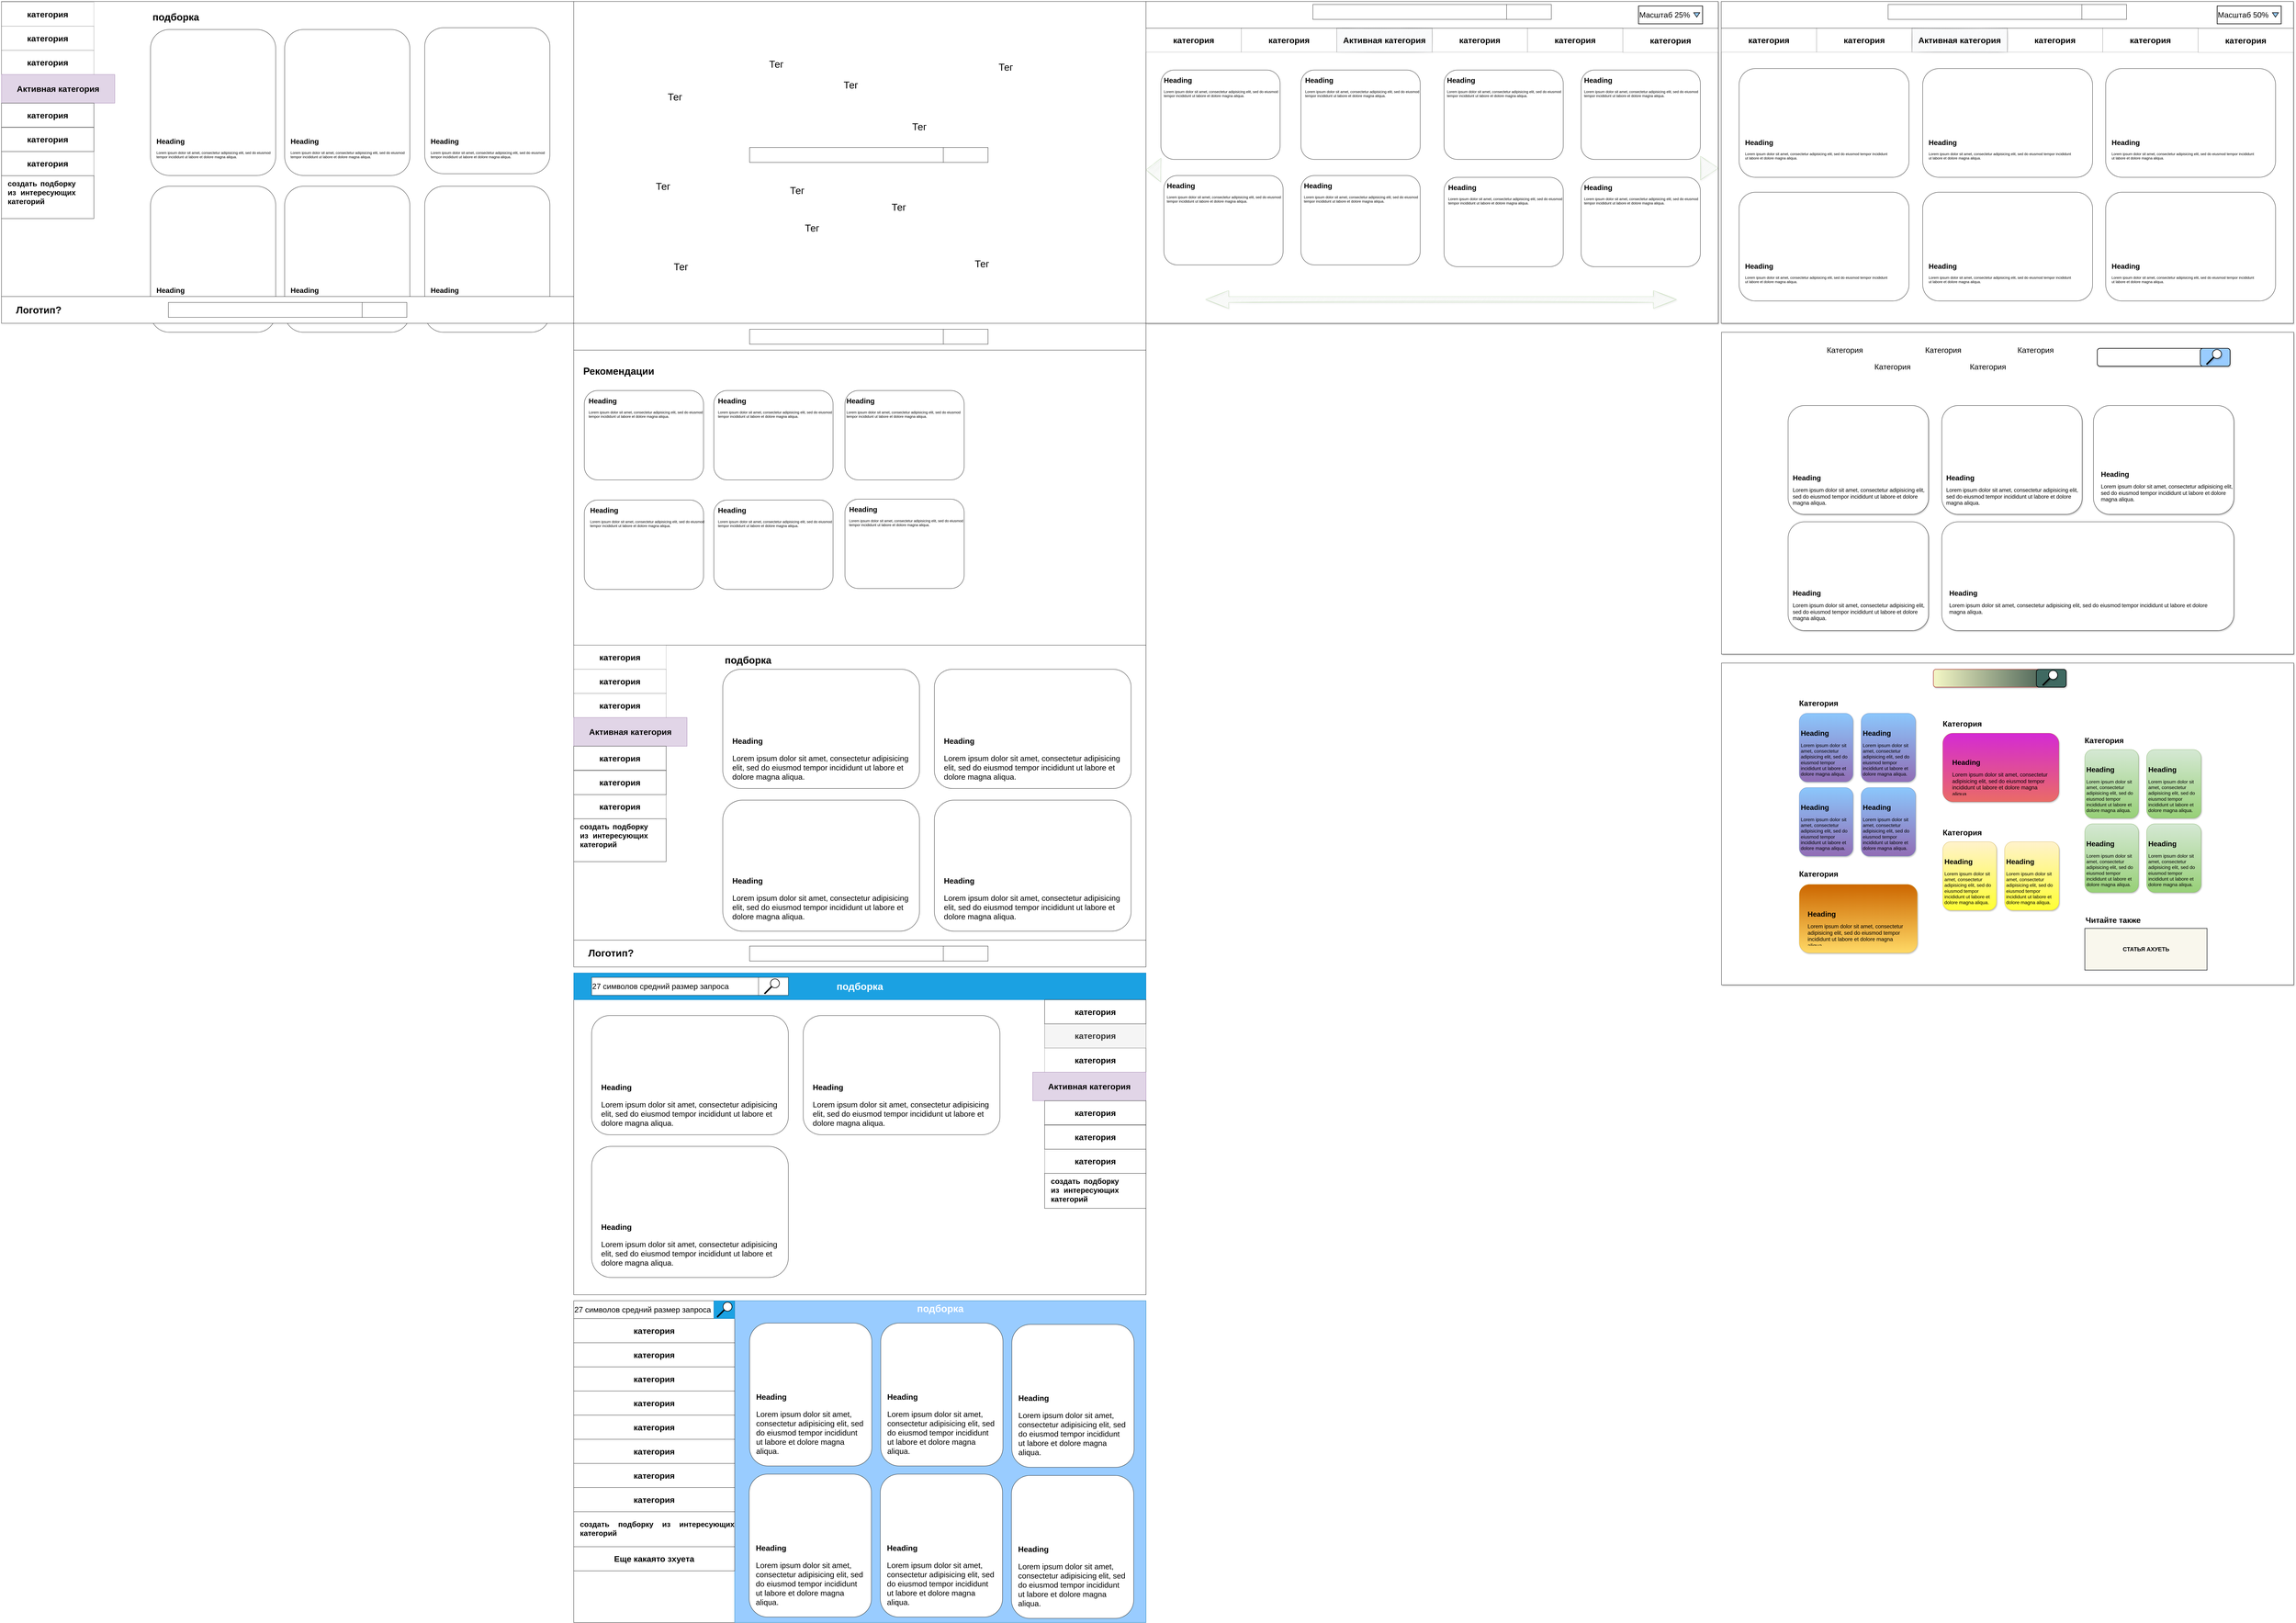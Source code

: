 <mxfile version="13.10.7" type="device"><diagram id="B7TO-JfE649m9JwrkoGY" name="Page-1"><mxGraphModel dx="6174" dy="1905" grid="1" gridSize="10" guides="1" tooltips="1" connect="1" arrows="1" fold="1" page="1" pageScale="1" pageWidth="827" pageHeight="1169" math="0" shadow="0"><root><mxCell id="0"/><mxCell id="1" parent="0"/><mxCell id="NyOFaGAhY95_fody09NQ-122" value="" style="rounded=0;whiteSpace=wrap;html=1;strokeWidth=1;" vertex="1" parent="1"><mxGeometry y="4360" width="1920" height="1080" as="geometry"/></mxCell><mxCell id="NyOFaGAhY95_fody09NQ-128" value="&lt;font style=&quot;font-size: 33px&quot;&gt;подборка&lt;/font&gt;" style="text;html=1;strokeColor=#006EAF;align=center;verticalAlign=top;whiteSpace=wrap;rounded=0;fontStyle=1;fontFamily=Helvetica;fontColor=#ffffff;horizontal=1;fillColor=#99CCFF;" vertex="1" parent="1"><mxGeometry x="540" y="4360" width="1380" height="1080" as="geometry"/></mxCell><mxCell id="NyOFaGAhY95_fody09NQ-93" value="" style="rounded=0;whiteSpace=wrap;html=1;strokeWidth=1;" vertex="1" parent="1"><mxGeometry y="3260" width="1920" height="1080" as="geometry"/></mxCell><mxCell id="NyOFaGAhY95_fody09NQ-118" value="" style="rounded=0;whiteSpace=wrap;html=1;strokeWidth=1;" vertex="1" parent="1"><mxGeometry y="3260" width="1580" height="90" as="geometry"/></mxCell><mxCell id="NyOFaGAhY95_fody09NQ-1" value="" style="rounded=0;whiteSpace=wrap;html=1;strokeWidth=1;" vertex="1" parent="1"><mxGeometry x="-1920" width="1920" height="1080" as="geometry"/></mxCell><mxCell id="NyOFaGAhY95_fody09NQ-21" value="" style="rounded=0;whiteSpace=wrap;html=1;" vertex="1" parent="1"><mxGeometry x="-1920" y="584.5" width="310" height="144" as="geometry"/></mxCell><mxCell id="zq2Vkx8C9K1--Za8ZBrj-80" value="" style="rounded=0;whiteSpace=wrap;html=1;strokeWidth=1;shadow=1;glass=0;" parent="1" vertex="1"><mxGeometry x="1920" width="1920" height="1080" as="geometry"/></mxCell><mxCell id="zq2Vkx8C9K1--Za8ZBrj-84" value="" style="rounded=0;whiteSpace=wrap;html=1;strokeWidth=1;shadow=0;" parent="1" vertex="1"><mxGeometry x="1920" width="1920" height="90" as="geometry"/></mxCell><mxCell id="zq2Vkx8C9K1--Za8ZBrj-5" value="" style="rounded=0;whiteSpace=wrap;html=1;strokeWidth=1;" parent="1" vertex="1"><mxGeometry y="1080" width="1920" height="1080" as="geometry"/></mxCell><mxCell id="zq2Vkx8C9K1--Za8ZBrj-58" value="" style="rounded=0;whiteSpace=wrap;html=1;strokeWidth=1;" parent="1" vertex="1"><mxGeometry y="1080" width="1920" height="90" as="geometry"/></mxCell><mxCell id="zq2Vkx8C9K1--Za8ZBrj-1" value="" style="rounded=0;whiteSpace=wrap;html=1;strokeWidth=1;" parent="1" vertex="1"><mxGeometry width="1920" height="1080" as="geometry"/></mxCell><mxCell id="zq2Vkx8C9K1--Za8ZBrj-3" value="" style="rounded=0;whiteSpace=wrap;html=1;strokeWidth=1;" parent="1" vertex="1"><mxGeometry x="590" y="1100" width="800" height="50" as="geometry"/></mxCell><mxCell id="zq2Vkx8C9K1--Za8ZBrj-4" value="" style="rounded=0;whiteSpace=wrap;html=1;strokeWidth=1;" parent="1" vertex="1"><mxGeometry x="1240" y="490" width="150" height="50" as="geometry"/></mxCell><mxCell id="zq2Vkx8C9K1--Za8ZBrj-14" value="&lt;font style=&quot;font-size: 33px&quot;&gt;Тег&lt;/font&gt;" style="text;html=1;strokeColor=none;fillColor=none;align=center;verticalAlign=middle;whiteSpace=wrap;rounded=0;" parent="1" vertex="1"><mxGeometry x="190" y="270" width="300" height="100" as="geometry"/></mxCell><mxCell id="zq2Vkx8C9K1--Za8ZBrj-15" value="&lt;font style=&quot;font-size: 33px&quot;&gt;Тег&lt;/font&gt;" style="text;html=1;strokeColor=none;fillColor=none;align=center;verticalAlign=middle;whiteSpace=wrap;rounded=0;" parent="1" vertex="1"><mxGeometry x="530" y="160" width="300" height="100" as="geometry"/></mxCell><mxCell id="zq2Vkx8C9K1--Za8ZBrj-16" value="&lt;font style=&quot;font-size: 33px&quot;&gt;Тег&lt;/font&gt;" style="text;html=1;strokeColor=none;fillColor=none;align=center;verticalAlign=middle;whiteSpace=wrap;rounded=0;" parent="1" vertex="1"><mxGeometry x="780" y="230" width="300" height="100" as="geometry"/></mxCell><mxCell id="zq2Vkx8C9K1--Za8ZBrj-17" value="&lt;font style=&quot;font-size: 33px&quot;&gt;Тег&lt;/font&gt;" style="text;html=1;strokeColor=none;fillColor=none;align=center;verticalAlign=middle;whiteSpace=wrap;rounded=0;" parent="1" vertex="1"><mxGeometry x="1010" y="370" width="300" height="100" as="geometry"/></mxCell><mxCell id="zq2Vkx8C9K1--Za8ZBrj-18" value="&lt;font style=&quot;font-size: 33px&quot;&gt;Тег&lt;/font&gt;" style="text;html=1;strokeColor=none;fillColor=none;align=center;verticalAlign=middle;whiteSpace=wrap;rounded=0;" parent="1" vertex="1"><mxGeometry x="1300" y="170" width="300" height="100" as="geometry"/></mxCell><mxCell id="zq2Vkx8C9K1--Za8ZBrj-19" value="&lt;font style=&quot;font-size: 33px&quot;&gt;Тег&lt;/font&gt;" style="text;html=1;strokeColor=none;fillColor=none;align=center;verticalAlign=middle;whiteSpace=wrap;rounded=0;" parent="1" vertex="1"><mxGeometry x="1220" y="830" width="300" height="100" as="geometry"/></mxCell><mxCell id="zq2Vkx8C9K1--Za8ZBrj-20" value="&lt;font style=&quot;font-size: 33px&quot;&gt;Тег&lt;/font&gt;" style="text;html=1;strokeColor=none;fillColor=none;align=center;verticalAlign=middle;whiteSpace=wrap;rounded=0;" parent="1" vertex="1"><mxGeometry x="941" y="640" width="300" height="100" as="geometry"/></mxCell><mxCell id="zq2Vkx8C9K1--Za8ZBrj-21" value="&lt;font style=&quot;font-size: 33px&quot;&gt;Тег&lt;/font&gt;" style="text;html=1;strokeColor=none;fillColor=none;align=center;verticalAlign=middle;whiteSpace=wrap;rounded=0;" parent="1" vertex="1"><mxGeometry x="650" y="710" width="300" height="100" as="geometry"/></mxCell><mxCell id="zq2Vkx8C9K1--Za8ZBrj-22" value="&lt;font style=&quot;font-size: 33px&quot;&gt;Тег&lt;/font&gt;" style="text;html=1;strokeColor=none;fillColor=none;align=center;verticalAlign=middle;whiteSpace=wrap;rounded=0;" parent="1" vertex="1"><mxGeometry x="600" y="584" width="300" height="100" as="geometry"/></mxCell><mxCell id="zq2Vkx8C9K1--Za8ZBrj-23" value="&lt;font style=&quot;font-size: 33px&quot;&gt;Тег&lt;/font&gt;" style="text;html=1;strokeColor=none;fillColor=none;align=center;verticalAlign=middle;whiteSpace=wrap;rounded=0;" parent="1" vertex="1"><mxGeometry x="210" y="840" width="300" height="100" as="geometry"/></mxCell><mxCell id="zq2Vkx8C9K1--Za8ZBrj-24" value="&lt;font style=&quot;font-size: 33px&quot;&gt;Тег&lt;/font&gt;" style="text;html=1;strokeColor=none;fillColor=none;align=center;verticalAlign=middle;whiteSpace=wrap;rounded=0;" parent="1" vertex="1"><mxGeometry x="150" y="570" width="300" height="100" as="geometry"/></mxCell><mxCell id="zq2Vkx8C9K1--Za8ZBrj-26" value="&lt;font style=&quot;font-size: 33px&quot;&gt;Рекомендации&lt;/font&gt;" style="text;html=1;strokeColor=none;align=center;verticalAlign=middle;whiteSpace=wrap;rounded=0;fontStyle=1;fontFamily=Helvetica;" parent="1" vertex="1"><mxGeometry x="35.5" y="1190" width="230" height="100" as="geometry"/></mxCell><mxCell id="zq2Vkx8C9K1--Za8ZBrj-42" value="" style="rounded=1;whiteSpace=wrap;html=1;strokeWidth=1;" parent="1" vertex="1"><mxGeometry x="35.5" y="1305.5" width="400" height="300" as="geometry"/></mxCell><mxCell id="zq2Vkx8C9K1--Za8ZBrj-34" value="&lt;h1&gt;Heading&lt;/h1&gt;&lt;p&gt;Lorem ipsum dolor sit amet, consectetur adipisicing elit, sed do eiusmod tempor incididunt ut labore et dolore magna aliqua.&lt;/p&gt;" style="text;html=1;strokeColor=none;fillColor=none;spacing=5;spacingTop=-20;whiteSpace=wrap;overflow=hidden;rounded=0;" parent="1" vertex="1"><mxGeometry x="44.5" y="1320.5" width="391" height="270" as="geometry"/></mxCell><mxCell id="zq2Vkx8C9K1--Za8ZBrj-66" value="" style="rounded=0;whiteSpace=wrap;html=1;strokeWidth=1;" parent="1" vertex="1"><mxGeometry x="590" y="490" width="800" height="50" as="geometry"/></mxCell><mxCell id="zq2Vkx8C9K1--Za8ZBrj-67" value="" style="rounded=0;whiteSpace=wrap;html=1;strokeWidth=1;" parent="1" vertex="1"><mxGeometry x="1240" y="1100" width="150" height="50" as="geometry"/></mxCell><mxCell id="zq2Vkx8C9K1--Za8ZBrj-68" value="" style="rounded=0;whiteSpace=wrap;html=1;strokeWidth=1;" parent="1" vertex="1"><mxGeometry x="1240" y="490" width="150" height="50" as="geometry"/></mxCell><mxCell id="zq2Vkx8C9K1--Za8ZBrj-69" value="" style="rounded=1;whiteSpace=wrap;html=1;strokeWidth=1;" parent="1" vertex="1"><mxGeometry x="470" y="1305.5" width="400" height="300" as="geometry"/></mxCell><mxCell id="zq2Vkx8C9K1--Za8ZBrj-70" value="" style="rounded=1;whiteSpace=wrap;html=1;strokeWidth=1;" parent="1" vertex="1"><mxGeometry x="910" y="1305.5" width="400" height="300" as="geometry"/></mxCell><mxCell id="zq2Vkx8C9K1--Za8ZBrj-71" value="&lt;h1&gt;Heading&lt;/h1&gt;&lt;p&gt;Lorem ipsum dolor sit amet, consectetur adipisicing elit, sed do eiusmod tempor incididunt ut labore et dolore magna aliqua.&lt;/p&gt;" style="text;html=1;strokeColor=none;fillColor=none;spacing=5;spacingTop=-20;whiteSpace=wrap;overflow=hidden;rounded=0;" parent="1" vertex="1"><mxGeometry x="479" y="1320.5" width="391" height="270" as="geometry"/></mxCell><mxCell id="zq2Vkx8C9K1--Za8ZBrj-72" value="" style="rounded=1;whiteSpace=wrap;html=1;strokeWidth=1;" parent="1" vertex="1"><mxGeometry x="910" y="1670" width="400" height="300" as="geometry"/></mxCell><mxCell id="zq2Vkx8C9K1--Za8ZBrj-73" value="" style="rounded=1;whiteSpace=wrap;html=1;strokeWidth=1;" parent="1" vertex="1"><mxGeometry x="470" y="1673" width="400" height="300" as="geometry"/></mxCell><mxCell id="zq2Vkx8C9K1--Za8ZBrj-74" value="" style="rounded=1;whiteSpace=wrap;html=1;strokeWidth=1;" parent="1" vertex="1"><mxGeometry x="35.5" y="1673" width="400" height="300" as="geometry"/></mxCell><mxCell id="zq2Vkx8C9K1--Za8ZBrj-75" value="&lt;h1&gt;Heading&lt;/h1&gt;&lt;p&gt;Lorem ipsum dolor sit amet, consectetur adipisicing elit, sed do eiusmod tempor incididunt ut labore et dolore magna aliqua.&lt;/p&gt;" style="text;html=1;strokeColor=none;fillColor=none;spacing=5;spacingTop=-20;whiteSpace=wrap;overflow=hidden;rounded=0;" parent="1" vertex="1"><mxGeometry x="910" y="1320.5" width="391" height="270" as="geometry"/></mxCell><mxCell id="zq2Vkx8C9K1--Za8ZBrj-76" value="&lt;h1&gt;Heading&lt;/h1&gt;&lt;p&gt;Lorem ipsum dolor sit amet, consectetur adipisicing elit, sed do eiusmod tempor incididunt ut labore et dolore magna aliqua.&lt;/p&gt;" style="text;html=1;strokeColor=none;fillColor=none;spacing=5;spacingTop=-20;whiteSpace=wrap;overflow=hidden;rounded=0;" parent="1" vertex="1"><mxGeometry x="919" y="1685" width="391" height="270" as="geometry"/></mxCell><mxCell id="zq2Vkx8C9K1--Za8ZBrj-77" value="&lt;h1&gt;Heading&lt;/h1&gt;&lt;p&gt;Lorem ipsum dolor sit amet, consectetur adipisicing elit, sed do eiusmod tempor incididunt ut labore et dolore magna aliqua.&lt;/p&gt;" style="text;html=1;strokeColor=none;fillColor=none;spacing=5;spacingTop=-20;whiteSpace=wrap;overflow=hidden;rounded=0;" parent="1" vertex="1"><mxGeometry x="479" y="1688" width="391" height="270" as="geometry"/></mxCell><mxCell id="zq2Vkx8C9K1--Za8ZBrj-78" value="&lt;h1&gt;Heading&lt;/h1&gt;&lt;p&gt;Lorem ipsum dolor sit amet, consectetur adipisicing elit, sed do eiusmod tempor incididunt ut labore et dolore magna aliqua.&lt;/p&gt;" style="text;html=1;strokeColor=none;fillColor=none;spacing=5;spacingTop=-20;whiteSpace=wrap;overflow=hidden;rounded=0;" parent="1" vertex="1"><mxGeometry x="50" y="1688" width="391" height="270" as="geometry"/></mxCell><mxCell id="zq2Vkx8C9K1--Za8ZBrj-81" value="" style="rounded=0;whiteSpace=wrap;html=1;strokeWidth=1;" parent="1" vertex="1"><mxGeometry x="2480" y="10" width="800" height="50" as="geometry"/></mxCell><mxCell id="zq2Vkx8C9K1--Za8ZBrj-83" value="" style="rounded=0;whiteSpace=wrap;html=1;strokeWidth=1;" parent="1" vertex="1"><mxGeometry x="3130" y="10" width="150" height="50" as="geometry"/></mxCell><mxCell id="zq2Vkx8C9K1--Za8ZBrj-85" value="&lt;font style=&quot;font-size: 28px&quot;&gt;&lt;b&gt;категория&lt;/b&gt;&lt;/font&gt;" style="rounded=0;whiteSpace=wrap;html=1;strokeWidth=1;opacity=30;" parent="1" vertex="1"><mxGeometry x="1920" y="89" width="320" height="81" as="geometry"/></mxCell><mxCell id="zq2Vkx8C9K1--Za8ZBrj-86" value="&lt;font style=&quot;font-size: 28px&quot;&gt;&lt;b&gt;категория&lt;/b&gt;&lt;/font&gt;" style="rounded=0;whiteSpace=wrap;html=1;strokeWidth=1;opacity=30;" parent="1" vertex="1"><mxGeometry x="2240" y="89" width="320" height="81" as="geometry"/></mxCell><mxCell id="zq2Vkx8C9K1--Za8ZBrj-87" value="&lt;font style=&quot;font-size: 28px&quot;&gt;&lt;b&gt;Активная категория&lt;/b&gt;&lt;/font&gt;" style="rounded=0;whiteSpace=wrap;html=1;strokeWidth=1;opacity=30;fillColor=#D4E1F5;shadow=1;glass=0;sketch=1;" parent="1" vertex="1"><mxGeometry x="2560" y="89" width="320" height="81" as="geometry"/></mxCell><mxCell id="zq2Vkx8C9K1--Za8ZBrj-88" value="&lt;font style=&quot;font-size: 28px&quot;&gt;&lt;b&gt;категория&lt;/b&gt;&lt;/font&gt;" style="rounded=0;whiteSpace=wrap;html=1;strokeWidth=1;opacity=30;" parent="1" vertex="1"><mxGeometry x="2880" y="89" width="320" height="81" as="geometry"/></mxCell><mxCell id="zq2Vkx8C9K1--Za8ZBrj-89" value="&lt;font style=&quot;font-size: 28px&quot;&gt;&lt;b&gt;категория&lt;/b&gt;&lt;/font&gt;" style="rounded=0;whiteSpace=wrap;html=1;strokeWidth=1;opacity=30;" parent="1" vertex="1"><mxGeometry x="3200" y="89" width="320" height="81" as="geometry"/></mxCell><mxCell id="zq2Vkx8C9K1--Za8ZBrj-91" value="&lt;font style=&quot;font-size: 28px&quot;&gt;&lt;b&gt;категория&lt;/b&gt;&lt;/font&gt;" style="rounded=0;whiteSpace=wrap;html=1;strokeWidth=1;opacity=30;" parent="1" vertex="1"><mxGeometry x="3520" y="90" width="320" height="81" as="geometry"/></mxCell><mxCell id="zq2Vkx8C9K1--Za8ZBrj-93" value="" style="rounded=1;whiteSpace=wrap;html=1;strokeWidth=1;" parent="1" vertex="1"><mxGeometry x="1970" y="230" width="400" height="300" as="geometry"/></mxCell><mxCell id="zq2Vkx8C9K1--Za8ZBrj-92" value="&lt;h1&gt;Heading&lt;/h1&gt;&lt;p&gt;Lorem ipsum dolor sit amet, consectetur adipisicing elit, sed do eiusmod tempor incididunt ut labore et dolore magna aliqua.&lt;/p&gt;" style="text;html=1;strokeColor=none;fillColor=none;spacing=5;spacingTop=-20;whiteSpace=wrap;overflow=hidden;rounded=0;" parent="1" vertex="1"><mxGeometry x="1974.5" y="245" width="391" height="270" as="geometry"/></mxCell><mxCell id="zq2Vkx8C9K1--Za8ZBrj-94" value="" style="rounded=1;whiteSpace=wrap;html=1;strokeWidth=1;" parent="1" vertex="1"><mxGeometry x="1980" y="584" width="400" height="300" as="geometry"/></mxCell><mxCell id="zq2Vkx8C9K1--Za8ZBrj-95" value="" style="rounded=1;whiteSpace=wrap;html=1;strokeWidth=1;" parent="1" vertex="1"><mxGeometry x="2440" y="230" width="400" height="300" as="geometry"/></mxCell><mxCell id="zq2Vkx8C9K1--Za8ZBrj-96" value="" style="rounded=1;whiteSpace=wrap;html=1;strokeWidth=1;" parent="1" vertex="1"><mxGeometry x="2440" y="584" width="400" height="300" as="geometry"/></mxCell><mxCell id="zq2Vkx8C9K1--Za8ZBrj-97" value="" style="rounded=1;whiteSpace=wrap;html=1;strokeWidth=1;" parent="1" vertex="1"><mxGeometry x="2920" y="590" width="400" height="300" as="geometry"/></mxCell><mxCell id="zq2Vkx8C9K1--Za8ZBrj-98" value="" style="rounded=1;whiteSpace=wrap;html=1;strokeWidth=1;" parent="1" vertex="1"><mxGeometry x="2920" y="230" width="400" height="300" as="geometry"/></mxCell><mxCell id="zq2Vkx8C9K1--Za8ZBrj-99" value="&lt;h1&gt;Heading&lt;/h1&gt;&lt;p&gt;Lorem ipsum dolor sit amet, consectetur adipisicing elit, sed do eiusmod tempor incididunt ut labore et dolore magna aliqua.&lt;/p&gt;" style="text;html=1;strokeColor=none;fillColor=none;spacing=5;spacingTop=-20;whiteSpace=wrap;overflow=hidden;rounded=0;" parent="1" vertex="1"><mxGeometry x="1984.5" y="599" width="391" height="270" as="geometry"/></mxCell><mxCell id="zq2Vkx8C9K1--Za8ZBrj-100" value="&lt;h1&gt;Heading&lt;/h1&gt;&lt;p&gt;Lorem ipsum dolor sit amet, consectetur adipisicing elit, sed do eiusmod tempor incididunt ut labore et dolore magna aliqua.&lt;/p&gt;" style="text;html=1;strokeColor=none;fillColor=none;spacing=5;spacingTop=-20;whiteSpace=wrap;overflow=hidden;rounded=0;" parent="1" vertex="1"><mxGeometry x="2444.5" y="599" width="391" height="270" as="geometry"/></mxCell><mxCell id="zq2Vkx8C9K1--Za8ZBrj-101" value="&lt;h1&gt;Heading&lt;/h1&gt;&lt;p&gt;Lorem ipsum dolor sit amet, consectetur adipisicing elit, sed do eiusmod tempor incididunt ut labore et dolore magna aliqua.&lt;/p&gt;" style="text;html=1;strokeColor=none;fillColor=none;spacing=5;spacingTop=-20;whiteSpace=wrap;overflow=hidden;rounded=0;" parent="1" vertex="1"><mxGeometry x="2449" y="245" width="391" height="270" as="geometry"/></mxCell><mxCell id="zq2Vkx8C9K1--Za8ZBrj-102" value="&lt;h1&gt;Heading&lt;/h1&gt;&lt;p&gt;Lorem ipsum dolor sit amet, consectetur adipisicing elit, sed do eiusmod tempor incididunt ut labore et dolore magna aliqua.&lt;/p&gt;" style="text;html=1;strokeColor=none;fillColor=none;spacing=5;spacingTop=-20;whiteSpace=wrap;overflow=hidden;rounded=0;" parent="1" vertex="1"><mxGeometry x="2924.5" y="245" width="391" height="270" as="geometry"/></mxCell><mxCell id="zq2Vkx8C9K1--Za8ZBrj-103" value="&lt;h1&gt;Heading&lt;/h1&gt;&lt;p&gt;Lorem ipsum dolor sit amet, consectetur adipisicing elit, sed do eiusmod tempor incididunt ut labore et dolore magna aliqua.&lt;/p&gt;" style="text;html=1;strokeColor=none;fillColor=none;spacing=5;spacingTop=-20;whiteSpace=wrap;overflow=hidden;rounded=0;" parent="1" vertex="1"><mxGeometry x="2929" y="605" width="391" height="270" as="geometry"/></mxCell><mxCell id="zq2Vkx8C9K1--Za8ZBrj-104" value="" style="rounded=1;whiteSpace=wrap;html=1;strokeWidth=1;" parent="1" vertex="1"><mxGeometry x="3380" y="230" width="400" height="300" as="geometry"/></mxCell><mxCell id="zq2Vkx8C9K1--Za8ZBrj-105" value="" style="rounded=1;whiteSpace=wrap;html=1;strokeWidth=1;" parent="1" vertex="1"><mxGeometry x="3380" y="590" width="400" height="300" as="geometry"/></mxCell><mxCell id="zq2Vkx8C9K1--Za8ZBrj-106" value="&lt;h1&gt;Heading&lt;/h1&gt;&lt;p&gt;Lorem ipsum dolor sit amet, consectetur adipisicing elit, sed do eiusmod tempor incididunt ut labore et dolore magna aliqua.&lt;/p&gt;" style="text;html=1;strokeColor=none;fillColor=none;spacing=5;spacingTop=-20;whiteSpace=wrap;overflow=hidden;rounded=0;" parent="1" vertex="1"><mxGeometry x="3384.5" y="245" width="391" height="270" as="geometry"/></mxCell><mxCell id="zq2Vkx8C9K1--Za8ZBrj-107" value="&lt;h1&gt;Heading&lt;/h1&gt;&lt;p&gt;Lorem ipsum dolor sit amet, consectetur adipisicing elit, sed do eiusmod tempor incididunt ut labore et dolore magna aliqua.&lt;/p&gt;" style="text;html=1;strokeColor=none;fillColor=none;spacing=5;spacingTop=-20;whiteSpace=wrap;overflow=hidden;rounded=0;" parent="1" vertex="1"><mxGeometry x="3384.5" y="605" width="391" height="270" as="geometry"/></mxCell><mxCell id="zq2Vkx8C9K1--Za8ZBrj-108" value="" style="triangle;whiteSpace=wrap;html=1;rounded=0;shadow=1;glass=0;sketch=1;strokeWidth=1;fillColor=#d5e8d4;fontFamily=Helvetica;opacity=40;strokeColor=#82b366;" parent="1" vertex="1"><mxGeometry x="3780" y="519" width="60" height="80" as="geometry"/></mxCell><mxCell id="zq2Vkx8C9K1--Za8ZBrj-112" value="" style="shape=doubleArrow;whiteSpace=wrap;html=1;rounded=0;shadow=1;glass=0;sketch=1;strokeWidth=1;fillColor=#d5e8d4;fontFamily=Helvetica;opacity=40;arrowWidth=0.333;arrowSize=0.049;strokeColor=#82b366;" parent="1" vertex="1"><mxGeometry x="2120" y="970" width="1580" height="60" as="geometry"/></mxCell><mxCell id="zq2Vkx8C9K1--Za8ZBrj-113" value="" style="triangle;whiteSpace=wrap;html=1;rounded=0;shadow=1;glass=0;sketch=1;strokeWidth=1;fillColor=#d5e8d4;fontFamily=Helvetica;opacity=40;rotation=-179;strokeColor=#82b366;" parent="1" vertex="1"><mxGeometry x="1920" y="525" width="50" height="80" as="geometry"/></mxCell><mxCell id="NyOFaGAhY95_fody09NQ-8" value="" style="rounded=1;whiteSpace=wrap;html=1;" vertex="1" parent="1"><mxGeometry x="-970" y="94" width="420" height="490" as="geometry"/></mxCell><mxCell id="NyOFaGAhY95_fody09NQ-9" value="" style="rounded=1;whiteSpace=wrap;html=1;" vertex="1" parent="1"><mxGeometry x="-1420" y="94" width="420" height="490" as="geometry"/></mxCell><mxCell id="NyOFaGAhY95_fody09NQ-11" value="" style="rounded=1;whiteSpace=wrap;html=1;" vertex="1" parent="1"><mxGeometry x="-500" y="88" width="420" height="490" as="geometry"/></mxCell><mxCell id="NyOFaGAhY95_fody09NQ-13" value="" style="rounded=1;whiteSpace=wrap;html=1;" vertex="1" parent="1"><mxGeometry x="-1420" y="620" width="420" height="490" as="geometry"/></mxCell><mxCell id="NyOFaGAhY95_fody09NQ-14" value="" style="rounded=1;whiteSpace=wrap;html=1;" vertex="1" parent="1"><mxGeometry x="-970" y="620" width="420" height="490" as="geometry"/></mxCell><mxCell id="NyOFaGAhY95_fody09NQ-15" value="" style="rounded=1;whiteSpace=wrap;html=1;" vertex="1" parent="1"><mxGeometry x="-500" y="620" width="420" height="490" as="geometry"/></mxCell><mxCell id="NyOFaGAhY95_fody09NQ-18" value="&lt;font style=&quot;font-size: 33px&quot;&gt;подборка&lt;/font&gt;" style="text;html=1;strokeColor=none;align=center;verticalAlign=middle;whiteSpace=wrap;rounded=0;fontStyle=1;fontFamily=Helvetica;" vertex="1" parent="1"><mxGeometry x="-1450" y="2" width="230" height="100" as="geometry"/></mxCell><mxCell id="zq2Vkx8C9K1--Za8ZBrj-52" value="&lt;font style=&quot;font-size: 28px&quot;&gt;&lt;b&gt;категория&lt;/b&gt;&lt;/font&gt;" style="rounded=0;whiteSpace=wrap;html=1;strokeWidth=1;gradientDirection=east;opacity=50;fillColor=none;shadow=1;" parent="1" vertex="1"><mxGeometry x="-1920" y="503.5" width="310" height="81" as="geometry"/></mxCell><mxCell id="zq2Vkx8C9K1--Za8ZBrj-59" value="&lt;font style=&quot;font-size: 28px&quot;&gt;&lt;b&gt;категория&lt;/b&gt;&lt;/font&gt;" style="rounded=0;whiteSpace=wrap;html=1;strokeWidth=1;opacity=30;" parent="1" vertex="1"><mxGeometry x="-1920" y="2" width="310" height="81" as="geometry"/></mxCell><mxCell id="zq2Vkx8C9K1--Za8ZBrj-60" value="&lt;font style=&quot;font-size: 28px&quot;&gt;&lt;b&gt;категория&lt;/b&gt;&lt;/font&gt;" style="rounded=0;whiteSpace=wrap;html=1;strokeWidth=1;opacity=40;" parent="1" vertex="1"><mxGeometry x="-1920" y="83" width="310" height="81" as="geometry"/></mxCell><mxCell id="zq2Vkx8C9K1--Za8ZBrj-61" value="&lt;font style=&quot;font-size: 28px&quot;&gt;&lt;b&gt;категория&lt;/b&gt;&lt;/font&gt;" style="rounded=0;whiteSpace=wrap;html=1;strokeWidth=1;opacity=40;" parent="1" vertex="1"><mxGeometry x="-1920" y="164" width="310" height="81" as="geometry"/></mxCell><mxCell id="zq2Vkx8C9K1--Za8ZBrj-62" value="&lt;font style=&quot;font-size: 28px&quot;&gt;&lt;b&gt;Активная категория&lt;/b&gt;&lt;/font&gt;" style="rounded=0;whiteSpace=wrap;html=1;strokeWidth=1;fillColor=#e1d5e7;strokeColor=#9673a6;" parent="1" vertex="1"><mxGeometry x="-1920" y="245" width="380" height="96" as="geometry"/></mxCell><mxCell id="zq2Vkx8C9K1--Za8ZBrj-63" value="&lt;font style=&quot;font-size: 28px&quot;&gt;&lt;b&gt;категория&lt;/b&gt;&lt;/font&gt;" style="rounded=0;whiteSpace=wrap;html=1;strokeWidth=1;" parent="1" vertex="1"><mxGeometry x="-1920" y="341" width="310" height="81" as="geometry"/></mxCell><mxCell id="zq2Vkx8C9K1--Za8ZBrj-64" value="&lt;font style=&quot;font-size: 28px&quot;&gt;&lt;b&gt;категория&lt;/b&gt;&lt;/font&gt;" style="rounded=0;whiteSpace=wrap;html=1;strokeWidth=1;" parent="1" vertex="1"><mxGeometry x="-1920" y="422.5" width="310" height="81" as="geometry"/></mxCell><mxCell id="NyOFaGAhY95_fody09NQ-20" value="&lt;div style=&quot;text-align: justify&quot;&gt;&lt;font style=&quot;font-size: 25px&quot;&gt;создать подборку из интересующих категорий&lt;/font&gt;&lt;/div&gt;" style="text;html=1;strokeColor=none;align=center;verticalAlign=middle;whiteSpace=wrap;rounded=0;fontStyle=1;fontFamily=Helvetica;" vertex="1" parent="1"><mxGeometry x="-1900" y="590" width="230" height="100" as="geometry"/></mxCell><mxCell id="NyOFaGAhY95_fody09NQ-22" value="" style="rounded=0;whiteSpace=wrap;html=1;strokeWidth=1;" vertex="1" parent="1"><mxGeometry y="2160" width="1920" height="1080" as="geometry"/></mxCell><mxCell id="NyOFaGAhY95_fody09NQ-23" value="&lt;h1&gt;Heading&lt;/h1&gt;&lt;p&gt;Lorem ipsum dolor sit amet, consectetur adipisicing elit, sed do eiusmod tempor incididunt ut labore et dolore magna aliqua.&lt;/p&gt;" style="text;html=1;strokeColor=none;fillColor=none;spacing=5;spacingTop=-20;whiteSpace=wrap;overflow=hidden;rounded=0;" vertex="1" parent="1"><mxGeometry x="-1405.5" y="450" width="391" height="110" as="geometry"/></mxCell><mxCell id="NyOFaGAhY95_fody09NQ-24" value="&lt;h1&gt;Heading&lt;/h1&gt;&lt;p&gt;Lorem ipsum dolor sit amet, consectetur adipisicing elit, sed do eiusmod tempor incididunt ut labore et dolore magna aliqua.&lt;/p&gt;" style="text;html=1;strokeColor=none;fillColor=none;spacing=5;spacingTop=-20;whiteSpace=wrap;overflow=hidden;rounded=0;" vertex="1" parent="1"><mxGeometry x="-955.5" y="450" width="391" height="110" as="geometry"/></mxCell><mxCell id="NyOFaGAhY95_fody09NQ-25" value="&lt;h1&gt;Heading&lt;/h1&gt;&lt;p&gt;Lorem ipsum dolor sit amet, consectetur adipisicing elit, sed do eiusmod tempor incididunt ut labore et dolore magna aliqua.&lt;/p&gt;" style="text;html=1;strokeColor=none;fillColor=none;spacing=5;spacingTop=-20;whiteSpace=wrap;overflow=hidden;rounded=0;" vertex="1" parent="1"><mxGeometry x="-485.5" y="450" width="391" height="110" as="geometry"/></mxCell><mxCell id="NyOFaGAhY95_fody09NQ-28" value="&lt;h1&gt;Heading&lt;/h1&gt;&lt;p&gt;Lorem ipsum dolor sit amet, consectetur adipisicing elit, sed do eiusmod tempor incididunt ut labore et dolore magna aliqua.&lt;/p&gt;" style="text;html=1;strokeColor=none;fillColor=none;spacing=5;spacingTop=-20;whiteSpace=wrap;overflow=hidden;rounded=0;" vertex="1" parent="1"><mxGeometry x="-485.5" y="950" width="391" height="110" as="geometry"/></mxCell><mxCell id="NyOFaGAhY95_fody09NQ-26" value="&lt;h1&gt;Heading&lt;/h1&gt;&lt;p&gt;Lorem ipsum dolor sit amet, consectetur adipisicing elit, sed do eiusmod tempor incididunt ut labore et dolore magna aliqua.&lt;/p&gt;" style="text;html=1;strokeColor=none;fillColor=none;spacing=5;spacingTop=-20;whiteSpace=wrap;overflow=hidden;rounded=0;" vertex="1" parent="1"><mxGeometry x="-1405.5" y="950" width="391" height="110" as="geometry"/></mxCell><mxCell id="NyOFaGAhY95_fody09NQ-27" value="&lt;h1&gt;Heading&lt;/h1&gt;&lt;p&gt;Lorem ipsum dolor sit amet, consectetur adipisicing elit, sed do eiusmod tempor incididunt ut labore et dolore magna aliqua.&lt;/p&gt;" style="text;html=1;strokeColor=none;fillColor=none;spacing=5;spacingTop=-20;whiteSpace=wrap;overflow=hidden;rounded=0;" vertex="1" parent="1"><mxGeometry x="-955.5" y="950" width="391" height="110" as="geometry"/></mxCell><mxCell id="NyOFaGAhY95_fody09NQ-16" value="" style="rounded=0;whiteSpace=wrap;html=1;strokeWidth=1;" vertex="1" parent="1"><mxGeometry x="-1920" y="990" width="1920" height="90" as="geometry"/></mxCell><mxCell id="NyOFaGAhY95_fody09NQ-2" value="&amp;nbsp;" style="rounded=0;whiteSpace=wrap;html=1;strokeWidth=1;" vertex="1" parent="1"><mxGeometry x="-1360" y="1010" width="800" height="50" as="geometry"/></mxCell><mxCell id="NyOFaGAhY95_fody09NQ-3" value="" style="rounded=0;whiteSpace=wrap;html=1;strokeWidth=1;" vertex="1" parent="1"><mxGeometry x="-710" y="1010" width="150" height="50" as="geometry"/></mxCell><mxCell id="NyOFaGAhY95_fody09NQ-19" value="&lt;font style=&quot;font-size: 33px&quot;&gt;Логотип?&lt;/font&gt;" style="text;html=1;strokeColor=none;align=center;verticalAlign=middle;whiteSpace=wrap;rounded=0;fontStyle=1;fontFamily=Helvetica;" vertex="1" parent="1"><mxGeometry x="-1910" y="985" width="230" height="100" as="geometry"/></mxCell><mxCell id="NyOFaGAhY95_fody09NQ-51" value="" style="rounded=0;whiteSpace=wrap;html=1;" vertex="1" parent="1"><mxGeometry y="2742.5" width="310" height="144" as="geometry"/></mxCell><mxCell id="NyOFaGAhY95_fody09NQ-53" value="" style="rounded=1;whiteSpace=wrap;html=1;" vertex="1" parent="1"><mxGeometry x="500" y="2241" width="660" height="400" as="geometry"/></mxCell><mxCell id="NyOFaGAhY95_fody09NQ-58" value="&lt;font style=&quot;font-size: 33px&quot;&gt;подборка&lt;/font&gt;" style="text;html=1;strokeColor=none;align=center;verticalAlign=middle;whiteSpace=wrap;rounded=0;fontStyle=1;fontFamily=Helvetica;" vertex="1" parent="1"><mxGeometry x="470" y="2160" width="230" height="100" as="geometry"/></mxCell><mxCell id="NyOFaGAhY95_fody09NQ-59" value="&lt;font style=&quot;font-size: 28px&quot;&gt;&lt;b&gt;категория&lt;/b&gt;&lt;/font&gt;" style="rounded=0;whiteSpace=wrap;html=1;strokeWidth=1;gradientDirection=east;opacity=50;fillColor=none;shadow=1;" vertex="1" parent="1"><mxGeometry y="2661.5" width="310" height="81" as="geometry"/></mxCell><mxCell id="NyOFaGAhY95_fody09NQ-60" value="&lt;font style=&quot;font-size: 28px&quot;&gt;&lt;b&gt;категория&lt;/b&gt;&lt;/font&gt;" style="rounded=0;whiteSpace=wrap;html=1;strokeWidth=1;opacity=30;" vertex="1" parent="1"><mxGeometry y="2160" width="310" height="81" as="geometry"/></mxCell><mxCell id="NyOFaGAhY95_fody09NQ-61" value="&lt;font style=&quot;font-size: 28px&quot;&gt;&lt;b&gt;категория&lt;/b&gt;&lt;/font&gt;" style="rounded=0;whiteSpace=wrap;html=1;strokeWidth=1;opacity=40;" vertex="1" parent="1"><mxGeometry y="2241" width="310" height="81" as="geometry"/></mxCell><mxCell id="NyOFaGAhY95_fody09NQ-62" value="&lt;font style=&quot;font-size: 28px&quot;&gt;&lt;b&gt;категория&lt;/b&gt;&lt;/font&gt;" style="rounded=0;whiteSpace=wrap;html=1;strokeWidth=1;opacity=40;" vertex="1" parent="1"><mxGeometry y="2322" width="310" height="81" as="geometry"/></mxCell><mxCell id="NyOFaGAhY95_fody09NQ-63" value="&lt;font style=&quot;font-size: 28px&quot;&gt;&lt;b&gt;Активная категория&lt;/b&gt;&lt;/font&gt;" style="rounded=0;whiteSpace=wrap;html=1;strokeWidth=1;fillColor=#e1d5e7;strokeColor=#9673a6;" vertex="1" parent="1"><mxGeometry y="2403" width="380" height="96" as="geometry"/></mxCell><mxCell id="NyOFaGAhY95_fody09NQ-64" value="&lt;font style=&quot;font-size: 28px&quot;&gt;&lt;b&gt;категория&lt;/b&gt;&lt;/font&gt;" style="rounded=0;whiteSpace=wrap;html=1;strokeWidth=1;" vertex="1" parent="1"><mxGeometry y="2499" width="310" height="81" as="geometry"/></mxCell><mxCell id="NyOFaGAhY95_fody09NQ-65" value="&lt;font style=&quot;font-size: 28px&quot;&gt;&lt;b&gt;категория&lt;/b&gt;&lt;/font&gt;" style="rounded=0;whiteSpace=wrap;html=1;strokeWidth=1;" vertex="1" parent="1"><mxGeometry y="2580.5" width="310" height="81" as="geometry"/></mxCell><mxCell id="NyOFaGAhY95_fody09NQ-66" value="&lt;div style=&quot;text-align: justify&quot;&gt;&lt;font style=&quot;font-size: 25px&quot;&gt;создать подборку из интересующих категорий&lt;/font&gt;&lt;/div&gt;" style="text;html=1;strokeColor=none;align=center;verticalAlign=middle;whiteSpace=wrap;rounded=0;fontStyle=1;fontFamily=Helvetica;" vertex="1" parent="1"><mxGeometry x="20" y="2748" width="230" height="100" as="geometry"/></mxCell><mxCell id="NyOFaGAhY95_fody09NQ-67" value="&lt;h1 style=&quot;font-size: 26px&quot;&gt;&lt;font style=&quot;font-size: 26px&quot;&gt;Heading&lt;/font&gt;&lt;/h1&gt;&lt;p style=&quot;font-size: 26px&quot;&gt;&lt;font style=&quot;font-size: 26px&quot;&gt;Lorem ipsum dolor sit amet, consectetur adipisicing elit, sed do eiusmod tempor incididunt ut labore et dolore magna aliqua.&lt;/font&gt;&lt;/p&gt;" style="text;html=1;strokeColor=none;fillColor=none;spacing=5;spacingTop=-20;whiteSpace=wrap;overflow=hidden;rounded=0;" vertex="1" parent="1"><mxGeometry x="527.25" y="2460" width="605.5" height="178" as="geometry"/></mxCell><mxCell id="NyOFaGAhY95_fody09NQ-76" value="" style="rounded=0;whiteSpace=wrap;html=1;strokeWidth=1;" vertex="1" parent="1"><mxGeometry y="3150" width="1920" height="90" as="geometry"/></mxCell><mxCell id="NyOFaGAhY95_fody09NQ-77" value="" style="rounded=0;whiteSpace=wrap;html=1;strokeWidth=1;" vertex="1" parent="1"><mxGeometry x="590" y="3170" width="800" height="50" as="geometry"/></mxCell><mxCell id="NyOFaGAhY95_fody09NQ-75" value="&lt;font style=&quot;font-size: 33px&quot;&gt;Логотип?&lt;/font&gt;" style="text;html=1;strokeColor=none;align=center;verticalAlign=middle;whiteSpace=wrap;rounded=0;fontStyle=1;fontFamily=Helvetica;" vertex="1" parent="1"><mxGeometry x="10" y="3143" width="230" height="100" as="geometry"/></mxCell><mxCell id="NyOFaGAhY95_fody09NQ-86" value="" style="rounded=0;whiteSpace=wrap;html=1;strokeWidth=1;" vertex="1" parent="1"><mxGeometry x="1240" y="3170" width="150" height="50" as="geometry"/></mxCell><mxCell id="NyOFaGAhY95_fody09NQ-87" value="" style="rounded=1;whiteSpace=wrap;html=1;" vertex="1" parent="1"><mxGeometry x="500" y="2680" width="660" height="440" as="geometry"/></mxCell><mxCell id="NyOFaGAhY95_fody09NQ-88" value="&lt;h1 style=&quot;font-size: 26px&quot;&gt;&lt;font style=&quot;font-size: 26px&quot;&gt;Heading&lt;/font&gt;&lt;/h1&gt;&lt;p style=&quot;font-size: 26px&quot;&gt;&lt;font style=&quot;font-size: 26px&quot;&gt;Lorem ipsum dolor sit amet, consectetur adipisicing elit, sed do eiusmod tempor incididunt ut labore et dolore magna aliqua.&lt;/font&gt;&lt;/p&gt;" style="text;html=1;strokeColor=none;fillColor=none;spacing=5;spacingTop=-20;whiteSpace=wrap;overflow=hidden;rounded=0;" vertex="1" parent="1"><mxGeometry x="527.25" y="2928.5" width="605.5" height="178" as="geometry"/></mxCell><mxCell id="NyOFaGAhY95_fody09NQ-89" value="" style="rounded=1;whiteSpace=wrap;html=1;" vertex="1" parent="1"><mxGeometry x="1210" y="2241" width="660" height="400" as="geometry"/></mxCell><mxCell id="NyOFaGAhY95_fody09NQ-90" value="&lt;h1 style=&quot;font-size: 26px&quot;&gt;&lt;font style=&quot;font-size: 26px&quot;&gt;Heading&lt;/font&gt;&lt;/h1&gt;&lt;p style=&quot;font-size: 26px&quot;&gt;&lt;font style=&quot;font-size: 26px&quot;&gt;Lorem ipsum dolor sit amet, consectetur adipisicing elit, sed do eiusmod tempor incididunt ut labore et dolore magna aliqua.&lt;/font&gt;&lt;/p&gt;" style="text;html=1;strokeColor=none;fillColor=none;spacing=5;spacingTop=-20;whiteSpace=wrap;overflow=hidden;rounded=0;" vertex="1" parent="1"><mxGeometry x="1237.25" y="2460" width="605.5" height="178" as="geometry"/></mxCell><mxCell id="NyOFaGAhY95_fody09NQ-91" value="" style="rounded=1;whiteSpace=wrap;html=1;" vertex="1" parent="1"><mxGeometry x="1210" y="2680" width="660" height="440" as="geometry"/></mxCell><mxCell id="NyOFaGAhY95_fody09NQ-92" value="&lt;h1 style=&quot;font-size: 26px&quot;&gt;&lt;font style=&quot;font-size: 26px&quot;&gt;Heading&lt;/font&gt;&lt;/h1&gt;&lt;p style=&quot;font-size: 26px&quot;&gt;&lt;font style=&quot;font-size: 26px&quot;&gt;Lorem ipsum dolor sit amet, consectetur adipisicing elit, sed do eiusmod tempor incididunt ut labore et dolore magna aliqua.&lt;/font&gt;&lt;/p&gt;" style="text;html=1;strokeColor=none;fillColor=none;spacing=5;spacingTop=-20;whiteSpace=wrap;overflow=hidden;rounded=0;" vertex="1" parent="1"><mxGeometry x="1237.25" y="2928.5" width="605.5" height="178" as="geometry"/></mxCell><mxCell id="NyOFaGAhY95_fody09NQ-94" value="" style="rounded=0;whiteSpace=wrap;html=1;" vertex="1" parent="1"><mxGeometry x="1580" y="3932.5" width="340" height="117.5" as="geometry"/></mxCell><mxCell id="NyOFaGAhY95_fody09NQ-95" value="" style="rounded=1;whiteSpace=wrap;html=1;" vertex="1" parent="1"><mxGeometry x="60" y="3403" width="660" height="400" as="geometry"/></mxCell><mxCell id="NyOFaGAhY95_fody09NQ-96" value="&lt;font style=&quot;font-size: 33px&quot;&gt;подборка&lt;/font&gt;" style="text;html=1;strokeColor=#006EAF;align=center;verticalAlign=middle;whiteSpace=wrap;rounded=0;fontStyle=1;fontFamily=Helvetica;fillColor=#1ba1e2;fontColor=#ffffff;" vertex="1" parent="1"><mxGeometry y="3260" width="1920" height="90" as="geometry"/></mxCell><mxCell id="NyOFaGAhY95_fody09NQ-97" value="&lt;font style=&quot;font-size: 28px&quot;&gt;&lt;b&gt;категория&lt;/b&gt;&lt;/font&gt;" style="rounded=0;whiteSpace=wrap;html=1;strokeWidth=1;gradientDirection=east;opacity=50;fillColor=none;shadow=1;" vertex="1" parent="1"><mxGeometry x="1580" y="3851.5" width="340" height="81" as="geometry"/></mxCell><mxCell id="NyOFaGAhY95_fody09NQ-100" value="&lt;font style=&quot;font-size: 28px&quot;&gt;&lt;b&gt;категория&lt;/b&gt;&lt;/font&gt;" style="rounded=0;whiteSpace=wrap;html=1;strokeWidth=1;opacity=40;" vertex="1" parent="1"><mxGeometry x="1580" y="3512" width="340" height="81" as="geometry"/></mxCell><mxCell id="NyOFaGAhY95_fody09NQ-101" value="&lt;font style=&quot;font-size: 28px&quot;&gt;&lt;b&gt;Активная категория&lt;/b&gt;&lt;/font&gt;" style="rounded=0;whiteSpace=wrap;html=1;strokeWidth=1;fillColor=#e1d5e7;strokeColor=#9673a6;" vertex="1" parent="1"><mxGeometry x="1540" y="3593" width="380" height="96" as="geometry"/></mxCell><mxCell id="NyOFaGAhY95_fody09NQ-102" value="&lt;font style=&quot;font-size: 28px&quot;&gt;&lt;b&gt;категория&lt;/b&gt;&lt;/font&gt;" style="rounded=0;whiteSpace=wrap;html=1;strokeWidth=1;" vertex="1" parent="1"><mxGeometry x="1580" y="3689" width="340" height="81" as="geometry"/></mxCell><mxCell id="NyOFaGAhY95_fody09NQ-103" value="&lt;font style=&quot;font-size: 28px&quot;&gt;&lt;b&gt;категория&lt;/b&gt;&lt;/font&gt;" style="rounded=0;whiteSpace=wrap;html=1;strokeWidth=1;" vertex="1" parent="1"><mxGeometry x="1580" y="3770.5" width="340" height="81" as="geometry"/></mxCell><mxCell id="NyOFaGAhY95_fody09NQ-104" value="&lt;div style=&quot;text-align: justify&quot;&gt;&lt;font style=&quot;font-size: 25px&quot;&gt;создать подборку из интересующих категорий&lt;/font&gt;&lt;/div&gt;" style="text;html=1;strokeColor=none;align=center;verticalAlign=middle;whiteSpace=wrap;rounded=0;fontStyle=1;fontFamily=Helvetica;" vertex="1" parent="1"><mxGeometry x="1600" y="3938" width="230" height="100" as="geometry"/></mxCell><mxCell id="NyOFaGAhY95_fody09NQ-105" value="&lt;h1 style=&quot;font-size: 26px&quot;&gt;&lt;font style=&quot;font-size: 26px&quot;&gt;Heading&lt;/font&gt;&lt;/h1&gt;&lt;p style=&quot;font-size: 26px&quot;&gt;&lt;font style=&quot;font-size: 26px&quot;&gt;Lorem ipsum dolor sit amet, consectetur adipisicing elit, sed do eiusmod tempor incididunt ut labore et dolore magna aliqua.&lt;/font&gt;&lt;/p&gt;" style="text;html=1;strokeColor=none;fillColor=none;spacing=5;spacingTop=-20;whiteSpace=wrap;overflow=hidden;rounded=0;" vertex="1" parent="1"><mxGeometry x="87.25" y="3622" width="605.5" height="178" as="geometry"/></mxCell><mxCell id="NyOFaGAhY95_fody09NQ-110" value="" style="rounded=1;whiteSpace=wrap;html=1;" vertex="1" parent="1"><mxGeometry x="60" y="3842" width="660" height="440" as="geometry"/></mxCell><mxCell id="NyOFaGAhY95_fody09NQ-111" value="&lt;h1 style=&quot;font-size: 26px&quot;&gt;&lt;font style=&quot;font-size: 26px&quot;&gt;Heading&lt;/font&gt;&lt;/h1&gt;&lt;p style=&quot;font-size: 26px&quot;&gt;&lt;font style=&quot;font-size: 26px&quot;&gt;Lorem ipsum dolor sit amet, consectetur adipisicing elit, sed do eiusmod tempor incididunt ut labore et dolore magna aliqua.&lt;/font&gt;&lt;/p&gt;" style="text;html=1;strokeColor=none;fillColor=none;spacing=5;spacingTop=-20;whiteSpace=wrap;overflow=hidden;rounded=0;" vertex="1" parent="1"><mxGeometry x="87.25" y="4090.5" width="605.5" height="178" as="geometry"/></mxCell><mxCell id="NyOFaGAhY95_fody09NQ-112" value="" style="rounded=1;whiteSpace=wrap;html=1;" vertex="1" parent="1"><mxGeometry x="770" y="3403" width="660" height="400" as="geometry"/></mxCell><mxCell id="NyOFaGAhY95_fody09NQ-113" value="&lt;h1 style=&quot;font-size: 26px&quot;&gt;&lt;font style=&quot;font-size: 26px&quot;&gt;Heading&lt;/font&gt;&lt;/h1&gt;&lt;p style=&quot;font-size: 26px&quot;&gt;&lt;font style=&quot;font-size: 26px&quot;&gt;Lorem ipsum dolor sit amet, consectetur adipisicing elit, sed do eiusmod tempor incididunt ut labore et dolore magna aliqua.&lt;/font&gt;&lt;/p&gt;" style="text;html=1;strokeColor=none;fillColor=none;spacing=5;spacingTop=-20;whiteSpace=wrap;overflow=hidden;rounded=0;" vertex="1" parent="1"><mxGeometry x="797.25" y="3622" width="605.5" height="178" as="geometry"/></mxCell><mxCell id="NyOFaGAhY95_fody09NQ-114" value="" style="rounded=1;whiteSpace=wrap;html=1;" vertex="1" parent="1"><mxGeometry x="590" y="4435" width="410" height="479.5" as="geometry"/></mxCell><mxCell id="NyOFaGAhY95_fody09NQ-115" value="&lt;h1 style=&quot;font-size: 26px&quot;&gt;&lt;font style=&quot;font-size: 26px&quot;&gt;Heading&lt;/font&gt;&lt;/h1&gt;&lt;p style=&quot;font-size: 26px&quot;&gt;&lt;font style=&quot;font-size: 26px&quot;&gt;Lorem ipsum dolor sit amet, consectetur adipisicing elit, sed do eiusmod tempor incididunt ut labore et dolore magna aliqua.&lt;/font&gt;&lt;/p&gt;" style="text;html=1;strokeColor=none;fillColor=none;spacing=5;spacingTop=-20;whiteSpace=wrap;overflow=hidden;rounded=0;" vertex="1" parent="1"><mxGeometry x="607.25" y="4660.5" width="372.75" height="247" as="geometry"/></mxCell><mxCell id="NyOFaGAhY95_fody09NQ-116" value="&lt;font style=&quot;font-size: 26px&quot;&gt;27 символов средний размер запроса&lt;/font&gt;" style="rounded=0;whiteSpace=wrap;html=1;strokeWidth=1;align=left;" vertex="1" parent="1"><mxGeometry x="60" y="3275" width="660" height="60" as="geometry"/></mxCell><mxCell id="NyOFaGAhY95_fody09NQ-99" value="&lt;font style=&quot;font-size: 28px&quot;&gt;&lt;b&gt;категория&lt;/b&gt;&lt;/font&gt;" style="rounded=0;whiteSpace=wrap;html=1;strokeWidth=1;fillColor=#f5f5f5;strokeColor=#666666;fontColor=#333333;" vertex="1" parent="1"><mxGeometry x="1580" y="3430" width="340" height="82" as="geometry"/></mxCell><mxCell id="NyOFaGAhY95_fody09NQ-98" value="&lt;font style=&quot;font-size: 28px&quot;&gt;&lt;b&gt;категория&lt;/b&gt;&lt;/font&gt;" style="rounded=0;whiteSpace=wrap;html=1;strokeWidth=1;" vertex="1" parent="1"><mxGeometry x="1580" y="3350" width="340" height="81" as="geometry"/></mxCell><mxCell id="NyOFaGAhY95_fody09NQ-119" value="" style="rounded=0;whiteSpace=wrap;html=1;strokeWidth=1;" vertex="1" parent="1"><mxGeometry x="620" y="3275" width="100" height="60" as="geometry"/></mxCell><mxCell id="NyOFaGAhY95_fody09NQ-120" value="" style="ellipse;whiteSpace=wrap;html=1;aspect=fixed;fillColor=#ffffff;align=center;strokeWidth=2;" vertex="1" parent="1"><mxGeometry x="660" y="3280" width="30" height="30" as="geometry"/></mxCell><mxCell id="NyOFaGAhY95_fody09NQ-121" value="" style="endArrow=none;html=1;strokeWidth=5;" edge="1" parent="1"><mxGeometry width="50" height="50" relative="1" as="geometry"><mxPoint x="640" y="3330" as="sourcePoint"/><mxPoint x="664" y="3306" as="targetPoint"/></mxGeometry></mxCell><mxCell id="NyOFaGAhY95_fody09NQ-142" value="&lt;font style=&quot;font-size: 26px&quot;&gt;27 символов средний размер запроса&lt;/font&gt;" style="rounded=0;whiteSpace=wrap;html=1;strokeWidth=1;align=left;" vertex="1" parent="1"><mxGeometry y="4360" width="540" height="60" as="geometry"/></mxCell><mxCell id="NyOFaGAhY95_fody09NQ-144" value="&lt;font style=&quot;font-size: 28px&quot;&gt;&lt;b&gt;категория&lt;/b&gt;&lt;/font&gt;" style="rounded=0;whiteSpace=wrap;html=1;strokeWidth=1;" vertex="1" parent="1"><mxGeometry y="4420" width="540" height="81" as="geometry"/></mxCell><mxCell id="NyOFaGAhY95_fody09NQ-145" value="" style="rounded=0;whiteSpace=wrap;html=1;strokeWidth=1;fillColor=#1ba1e2;strokeColor=#006EAF;fontColor=#ffffff;" vertex="1" parent="1"><mxGeometry x="470" y="4360" width="70" height="60" as="geometry"/></mxCell><mxCell id="NyOFaGAhY95_fody09NQ-146" value="" style="ellipse;whiteSpace=wrap;html=1;aspect=fixed;align=center;strokeWidth=2;" vertex="1" parent="1"><mxGeometry x="501" y="4365" width="30" height="30" as="geometry"/></mxCell><mxCell id="NyOFaGAhY95_fody09NQ-147" value="" style="endArrow=none;html=1;strokeWidth=5;" edge="1" parent="1"><mxGeometry width="50" height="50" relative="1" as="geometry"><mxPoint x="481" y="4415" as="sourcePoint"/><mxPoint x="505" y="4391" as="targetPoint"/></mxGeometry></mxCell><mxCell id="NyOFaGAhY95_fody09NQ-158" value="" style="rounded=1;whiteSpace=wrap;html=1;" vertex="1" parent="1"><mxGeometry x="1470" y="4439.5" width="410" height="479.5" as="geometry"/></mxCell><mxCell id="NyOFaGAhY95_fody09NQ-159" value="&lt;h1 style=&quot;font-size: 26px&quot;&gt;&lt;font style=&quot;font-size: 26px&quot;&gt;Heading&lt;/font&gt;&lt;/h1&gt;&lt;p style=&quot;font-size: 26px&quot;&gt;&lt;font style=&quot;font-size: 26px&quot;&gt;Lorem ipsum dolor sit amet, consectetur adipisicing elit, sed do eiusmod tempor incididunt ut labore et dolore magna aliqua.&lt;/font&gt;&lt;/p&gt;" style="text;html=1;strokeColor=none;fillColor=none;spacing=5;spacingTop=-20;whiteSpace=wrap;overflow=hidden;rounded=0;" vertex="1" parent="1"><mxGeometry x="1487.25" y="4665" width="372.75" height="247" as="geometry"/></mxCell><mxCell id="NyOFaGAhY95_fody09NQ-160" value="" style="rounded=1;whiteSpace=wrap;html=1;" vertex="1" parent="1"><mxGeometry x="1030" y="4435" width="410" height="479.5" as="geometry"/></mxCell><mxCell id="NyOFaGAhY95_fody09NQ-161" value="&lt;h1 style=&quot;font-size: 26px&quot;&gt;&lt;font style=&quot;font-size: 26px&quot;&gt;Heading&lt;/font&gt;&lt;/h1&gt;&lt;p style=&quot;font-size: 26px&quot;&gt;&lt;font style=&quot;font-size: 26px&quot;&gt;Lorem ipsum dolor sit amet, consectetur adipisicing elit, sed do eiusmod tempor incididunt ut labore et dolore magna aliqua.&lt;/font&gt;&lt;/p&gt;" style="text;html=1;strokeColor=none;fillColor=none;spacing=5;spacingTop=-20;whiteSpace=wrap;overflow=hidden;rounded=0;" vertex="1" parent="1"><mxGeometry x="1047.25" y="4660.5" width="372.75" height="247" as="geometry"/></mxCell><mxCell id="NyOFaGAhY95_fody09NQ-162" value="" style="rounded=1;whiteSpace=wrap;html=1;" vertex="1" parent="1"><mxGeometry x="588.62" y="4942" width="410" height="479.5" as="geometry"/></mxCell><mxCell id="NyOFaGAhY95_fody09NQ-163" value="&lt;h1 style=&quot;font-size: 26px&quot;&gt;&lt;font style=&quot;font-size: 26px&quot;&gt;Heading&lt;/font&gt;&lt;/h1&gt;&lt;p style=&quot;font-size: 26px&quot;&gt;&lt;font style=&quot;font-size: 26px&quot;&gt;Lorem ipsum dolor sit amet, consectetur adipisicing elit, sed do eiusmod tempor incididunt ut labore et dolore magna aliqua.&lt;/font&gt;&lt;/p&gt;" style="text;html=1;strokeColor=none;fillColor=none;spacing=5;spacingTop=-20;whiteSpace=wrap;overflow=hidden;rounded=0;" vertex="1" parent="1"><mxGeometry x="605.87" y="5167.5" width="372.75" height="247" as="geometry"/></mxCell><mxCell id="NyOFaGAhY95_fody09NQ-164" value="" style="rounded=1;whiteSpace=wrap;html=1;" vertex="1" parent="1"><mxGeometry x="1468.62" y="4946.5" width="410" height="479.5" as="geometry"/></mxCell><mxCell id="NyOFaGAhY95_fody09NQ-165" value="&lt;h1 style=&quot;font-size: 26px&quot;&gt;&lt;font style=&quot;font-size: 26px&quot;&gt;Heading&lt;/font&gt;&lt;/h1&gt;&lt;p style=&quot;font-size: 26px&quot;&gt;&lt;font style=&quot;font-size: 26px&quot;&gt;Lorem ipsum dolor sit amet, consectetur adipisicing elit, sed do eiusmod tempor incididunt ut labore et dolore magna aliqua.&lt;/font&gt;&lt;/p&gt;" style="text;html=1;strokeColor=none;fillColor=none;spacing=5;spacingTop=-20;whiteSpace=wrap;overflow=hidden;rounded=0;" vertex="1" parent="1"><mxGeometry x="1485.87" y="5172" width="372.75" height="247" as="geometry"/></mxCell><mxCell id="NyOFaGAhY95_fody09NQ-166" value="" style="rounded=1;whiteSpace=wrap;html=1;" vertex="1" parent="1"><mxGeometry x="1028.62" y="4942" width="410" height="479.5" as="geometry"/></mxCell><mxCell id="NyOFaGAhY95_fody09NQ-167" value="&lt;h1 style=&quot;font-size: 26px&quot;&gt;&lt;font style=&quot;font-size: 26px&quot;&gt;Heading&lt;/font&gt;&lt;/h1&gt;&lt;p style=&quot;font-size: 26px&quot;&gt;&lt;font style=&quot;font-size: 26px&quot;&gt;Lorem ipsum dolor sit amet, consectetur adipisicing elit, sed do eiusmod tempor incididunt ut labore et dolore magna aliqua.&lt;/font&gt;&lt;/p&gt;" style="text;html=1;strokeColor=none;fillColor=none;spacing=5;spacingTop=-20;whiteSpace=wrap;overflow=hidden;rounded=0;" vertex="1" parent="1"><mxGeometry x="1045.87" y="5167.5" width="372.75" height="247" as="geometry"/></mxCell><mxCell id="NyOFaGAhY95_fody09NQ-168" value="&lt;font style=&quot;font-size: 28px&quot;&gt;&lt;b&gt;категория&lt;/b&gt;&lt;/font&gt;" style="rounded=0;whiteSpace=wrap;html=1;strokeWidth=1;" vertex="1" parent="1"><mxGeometry y="4501" width="540" height="81" as="geometry"/></mxCell><mxCell id="NyOFaGAhY95_fody09NQ-169" value="&lt;font style=&quot;font-size: 28px&quot;&gt;&lt;b&gt;категория&lt;/b&gt;&lt;/font&gt;" style="rounded=0;whiteSpace=wrap;html=1;strokeWidth=1;" vertex="1" parent="1"><mxGeometry y="4582" width="540" height="81" as="geometry"/></mxCell><mxCell id="NyOFaGAhY95_fody09NQ-170" value="&lt;font style=&quot;font-size: 28px&quot;&gt;&lt;b&gt;категория&lt;/b&gt;&lt;/font&gt;" style="rounded=0;whiteSpace=wrap;html=1;strokeWidth=1;" vertex="1" parent="1"><mxGeometry y="4663" width="540" height="81" as="geometry"/></mxCell><mxCell id="NyOFaGAhY95_fody09NQ-171" value="&lt;font style=&quot;font-size: 28px&quot;&gt;&lt;b&gt;категория&lt;/b&gt;&lt;/font&gt;" style="rounded=0;whiteSpace=wrap;html=1;strokeWidth=1;" vertex="1" parent="1"><mxGeometry y="4744" width="540" height="81" as="geometry"/></mxCell><mxCell id="NyOFaGAhY95_fody09NQ-172" value="&lt;font style=&quot;font-size: 28px&quot;&gt;&lt;b&gt;категория&lt;/b&gt;&lt;/font&gt;" style="rounded=0;whiteSpace=wrap;html=1;strokeWidth=1;" vertex="1" parent="1"><mxGeometry y="4825" width="540" height="81" as="geometry"/></mxCell><mxCell id="NyOFaGAhY95_fody09NQ-173" value="&lt;font style=&quot;font-size: 28px&quot;&gt;&lt;b&gt;категория&lt;/b&gt;&lt;/font&gt;" style="rounded=0;whiteSpace=wrap;html=1;strokeWidth=1;" vertex="1" parent="1"><mxGeometry y="4906" width="540" height="81" as="geometry"/></mxCell><mxCell id="NyOFaGAhY95_fody09NQ-174" value="&lt;font style=&quot;font-size: 28px&quot;&gt;&lt;b&gt;категория&lt;/b&gt;&lt;/font&gt;" style="rounded=0;whiteSpace=wrap;html=1;strokeWidth=1;" vertex="1" parent="1"><mxGeometry y="4987" width="540" height="81" as="geometry"/></mxCell><mxCell id="NyOFaGAhY95_fody09NQ-175" value="" style="rounded=0;whiteSpace=wrap;html=1;" vertex="1" parent="1"><mxGeometry y="5068" width="540" height="117.5" as="geometry"/></mxCell><mxCell id="NyOFaGAhY95_fody09NQ-176" value="&lt;div style=&quot;text-align: justify&quot;&gt;&lt;font style=&quot;font-size: 25px&quot;&gt;создать подборку из интересующих категорий&lt;/font&gt;&lt;/div&gt;" style="text;html=1;strokeColor=none;align=center;verticalAlign=middle;whiteSpace=wrap;rounded=0;fontStyle=1;fontFamily=Helvetica;" vertex="1" parent="1"><mxGeometry x="20" y="5073.5" width="520" height="100" as="geometry"/></mxCell><mxCell id="NyOFaGAhY95_fody09NQ-177" value="&lt;font style=&quot;font-size: 28px&quot;&gt;&lt;b&gt;Еще какаято зхуета&lt;/b&gt;&lt;/font&gt;" style="rounded=0;whiteSpace=wrap;html=1;strokeWidth=1;" vertex="1" parent="1"><mxGeometry y="5185.5" width="540" height="81" as="geometry"/></mxCell><mxCell id="NyOFaGAhY95_fody09NQ-207" value="" style="rounded=0;whiteSpace=wrap;html=1;strokeWidth=1;shadow=1;glass=0;" vertex="1" parent="1"><mxGeometry x="3850" width="1920" height="1080" as="geometry"/></mxCell><mxCell id="NyOFaGAhY95_fody09NQ-208" value="" style="rounded=0;whiteSpace=wrap;html=1;strokeWidth=1;shadow=0;" vertex="1" parent="1"><mxGeometry x="3850" width="1920" height="90" as="geometry"/></mxCell><mxCell id="NyOFaGAhY95_fody09NQ-209" value="" style="rounded=0;whiteSpace=wrap;html=1;strokeWidth=1;" vertex="1" parent="1"><mxGeometry x="4410" y="10" width="800" height="50" as="geometry"/></mxCell><mxCell id="NyOFaGAhY95_fody09NQ-210" value="" style="rounded=0;whiteSpace=wrap;html=1;strokeWidth=1;" vertex="1" parent="1"><mxGeometry x="5060" y="10" width="150" height="50" as="geometry"/></mxCell><mxCell id="NyOFaGAhY95_fody09NQ-211" value="&lt;font style=&quot;font-size: 28px&quot;&gt;&lt;b&gt;категория&lt;/b&gt;&lt;/font&gt;" style="rounded=0;whiteSpace=wrap;html=1;strokeWidth=1;opacity=30;" vertex="1" parent="1"><mxGeometry x="3850" y="89" width="320" height="81" as="geometry"/></mxCell><mxCell id="NyOFaGAhY95_fody09NQ-212" value="&lt;font style=&quot;font-size: 28px&quot;&gt;&lt;b&gt;категория&lt;/b&gt;&lt;/font&gt;" style="rounded=0;whiteSpace=wrap;html=1;strokeWidth=1;opacity=30;" vertex="1" parent="1"><mxGeometry x="4170" y="89" width="320" height="81" as="geometry"/></mxCell><mxCell id="NyOFaGAhY95_fody09NQ-213" value="&lt;font style=&quot;font-size: 28px&quot;&gt;&lt;b&gt;Активная категория&lt;/b&gt;&lt;/font&gt;" style="rounded=0;whiteSpace=wrap;html=1;strokeWidth=1;opacity=30;fillColor=#D4E1F5;shadow=1;glass=0;sketch=1;" vertex="1" parent="1"><mxGeometry x="4490" y="89" width="320" height="81" as="geometry"/></mxCell><mxCell id="NyOFaGAhY95_fody09NQ-214" value="&lt;font style=&quot;font-size: 28px&quot;&gt;&lt;b&gt;категория&lt;/b&gt;&lt;/font&gt;" style="rounded=0;whiteSpace=wrap;html=1;strokeWidth=1;opacity=30;" vertex="1" parent="1"><mxGeometry x="4810" y="89" width="320" height="81" as="geometry"/></mxCell><mxCell id="NyOFaGAhY95_fody09NQ-215" value="&lt;font style=&quot;font-size: 28px&quot;&gt;&lt;b&gt;категория&lt;/b&gt;&lt;/font&gt;" style="rounded=0;whiteSpace=wrap;html=1;strokeWidth=1;opacity=30;" vertex="1" parent="1"><mxGeometry x="5130" y="89" width="320" height="81" as="geometry"/></mxCell><mxCell id="NyOFaGAhY95_fody09NQ-216" value="&lt;font style=&quot;font-size: 28px&quot;&gt;&lt;b&gt;категория&lt;/b&gt;&lt;/font&gt;" style="rounded=0;whiteSpace=wrap;html=1;strokeWidth=1;opacity=30;" vertex="1" parent="1"><mxGeometry x="5450" y="90" width="320" height="81" as="geometry"/></mxCell><mxCell id="NyOFaGAhY95_fody09NQ-236" value="" style="rounded=1;whiteSpace=wrap;html=1;strokeWidth=1;" vertex="1" parent="1"><mxGeometry x="3910" y="225" width="570" height="365" as="geometry"/></mxCell><mxCell id="NyOFaGAhY95_fody09NQ-237" value="&lt;h1&gt;Heading&lt;/h1&gt;&lt;p&gt;Lorem ipsum dolor sit amet, consectetur adipisicing elit, sed do eiusmod tempor incididunt ut labore et dolore magna aliqua.&lt;/p&gt;" style="text;html=1;strokeColor=none;fillColor=none;spacing=5;spacingTop=-20;whiteSpace=wrap;overflow=hidden;rounded=0;" vertex="1" parent="1"><mxGeometry x="3925" y="454" width="495" height="130" as="geometry"/></mxCell><mxCell id="NyOFaGAhY95_fody09NQ-242" value="" style="rounded=1;whiteSpace=wrap;html=1;strokeWidth=1;" vertex="1" parent="1"><mxGeometry x="4526" y="225" width="570" height="365" as="geometry"/></mxCell><mxCell id="NyOFaGAhY95_fody09NQ-243" value="&lt;h1&gt;Heading&lt;/h1&gt;&lt;p&gt;Lorem ipsum dolor sit amet, consectetur adipisicing elit, sed do eiusmod tempor incididunt ut labore et dolore magna aliqua.&lt;/p&gt;" style="text;html=1;strokeColor=none;fillColor=none;spacing=5;spacingTop=-20;whiteSpace=wrap;overflow=hidden;rounded=0;" vertex="1" parent="1"><mxGeometry x="4541" y="454" width="495" height="130" as="geometry"/></mxCell><mxCell id="NyOFaGAhY95_fody09NQ-244" value="" style="rounded=1;whiteSpace=wrap;html=1;strokeWidth=1;" vertex="1" parent="1"><mxGeometry x="5140" y="225" width="570" height="365" as="geometry"/></mxCell><mxCell id="NyOFaGAhY95_fody09NQ-245" value="&lt;h1&gt;Heading&lt;/h1&gt;&lt;p&gt;Lorem ipsum dolor sit amet, consectetur adipisicing elit, sed do eiusmod tempor incididunt ut labore et dolore magna aliqua.&lt;/p&gt;" style="text;html=1;strokeColor=none;fillColor=none;spacing=5;spacingTop=-20;whiteSpace=wrap;overflow=hidden;rounded=0;" vertex="1" parent="1"><mxGeometry x="5155" y="454" width="495" height="130" as="geometry"/></mxCell><mxCell id="NyOFaGAhY95_fody09NQ-246" value="" style="rounded=1;whiteSpace=wrap;html=1;strokeWidth=1;" vertex="1" parent="1"><mxGeometry x="3910" y="640" width="570" height="365" as="geometry"/></mxCell><mxCell id="NyOFaGAhY95_fody09NQ-247" value="&lt;h1&gt;Heading&lt;/h1&gt;&lt;p&gt;Lorem ipsum dolor sit amet, consectetur adipisicing elit, sed do eiusmod tempor incididunt ut labore et dolore magna aliqua.&lt;/p&gt;" style="text;html=1;strokeColor=none;fillColor=none;spacing=5;spacingTop=-20;whiteSpace=wrap;overflow=hidden;rounded=0;" vertex="1" parent="1"><mxGeometry x="3925" y="869" width="495" height="130" as="geometry"/></mxCell><mxCell id="NyOFaGAhY95_fody09NQ-248" value="" style="rounded=1;whiteSpace=wrap;html=1;strokeWidth=1;" vertex="1" parent="1"><mxGeometry x="4526" y="640" width="570" height="365" as="geometry"/></mxCell><mxCell id="NyOFaGAhY95_fody09NQ-249" value="&lt;h1&gt;Heading&lt;/h1&gt;&lt;p&gt;Lorem ipsum dolor sit amet, consectetur adipisicing elit, sed do eiusmod tempor incididunt ut labore et dolore magna aliqua.&lt;/p&gt;" style="text;html=1;strokeColor=none;fillColor=none;spacing=5;spacingTop=-20;whiteSpace=wrap;overflow=hidden;rounded=0;" vertex="1" parent="1"><mxGeometry x="4541" y="869" width="495" height="130" as="geometry"/></mxCell><mxCell id="NyOFaGAhY95_fody09NQ-250" value="" style="rounded=1;whiteSpace=wrap;html=1;strokeWidth=1;" vertex="1" parent="1"><mxGeometry x="5140" y="640" width="570" height="365" as="geometry"/></mxCell><mxCell id="NyOFaGAhY95_fody09NQ-251" value="&lt;h1&gt;Heading&lt;/h1&gt;&lt;p&gt;Lorem ipsum dolor sit amet, consectetur adipisicing elit, sed do eiusmod tempor incididunt ut labore et dolore magna aliqua.&lt;/p&gt;" style="text;html=1;strokeColor=none;fillColor=none;spacing=5;spacingTop=-20;whiteSpace=wrap;overflow=hidden;rounded=0;" vertex="1" parent="1"><mxGeometry x="5155" y="869" width="495" height="130" as="geometry"/></mxCell><mxCell id="NyOFaGAhY95_fody09NQ-252" value="&lt;font style=&quot;font-size: 26px&quot;&gt;Масштаб 25%&amp;nbsp;&lt;/font&gt;" style="rounded=0;whiteSpace=wrap;html=1;strokeWidth=2;align=left;" vertex="1" parent="1"><mxGeometry x="3572.5" y="15" width="215" height="60" as="geometry"/></mxCell><mxCell id="NyOFaGAhY95_fody09NQ-253" value="" style="triangle;whiteSpace=wrap;html=1;strokeWidth=2;fillColor=#99CCFF;align=center;rotation=90;" vertex="1" parent="1"><mxGeometry x="3760.5" y="35" width="15" height="20" as="geometry"/></mxCell><mxCell id="NyOFaGAhY95_fody09NQ-254" value="&lt;font style=&quot;font-size: 26px&quot;&gt;Масштаб 50%&amp;nbsp;&lt;/font&gt;" style="rounded=0;whiteSpace=wrap;html=1;strokeWidth=2;align=left;" vertex="1" parent="1"><mxGeometry x="5514" y="15" width="215" height="60" as="geometry"/></mxCell><mxCell id="NyOFaGAhY95_fody09NQ-255" value="" style="triangle;whiteSpace=wrap;html=1;strokeWidth=2;fillColor=#99CCFF;align=center;rotation=90;" vertex="1" parent="1"><mxGeometry x="5702" y="35" width="15" height="20" as="geometry"/></mxCell><mxCell id="NyOFaGAhY95_fody09NQ-280" value="" style="rounded=0;whiteSpace=wrap;html=1;strokeWidth=1;shadow=1;glass=0;" vertex="1" parent="1"><mxGeometry x="3851" y="1110" width="1920" height="1080" as="geometry"/></mxCell><mxCell id="NyOFaGAhY95_fody09NQ-290" value="" style="rounded=1;whiteSpace=wrap;html=1;strokeWidth=1;shadow=1;" vertex="1" parent="1"><mxGeometry x="4074.5" y="1746" width="471" height="365" as="geometry"/></mxCell><mxCell id="NyOFaGAhY95_fody09NQ-304" value="" style="rounded=1;whiteSpace=wrap;html=1;strokeWidth=1;shadow=1;" vertex="1" parent="1"><mxGeometry x="4074.5" y="1356" width="471" height="365" as="geometry"/></mxCell><mxCell id="NyOFaGAhY95_fody09NQ-305" value="&lt;h1&gt;&lt;font style=&quot;font-size: 24px&quot;&gt;Heading&lt;/font&gt;&lt;/h1&gt;&lt;p&gt;&lt;font style=&quot;font-size: 18px&quot;&gt;Lorem ipsum dolor sit amet, consectetur adipisicing elit, sed do eiusmod tempor incididunt ut labore et dolore magna aliqua.&lt;/font&gt;&lt;/p&gt;" style="text;html=1;strokeColor=none;fillColor=none;spacing=5;spacingTop=-20;whiteSpace=wrap;overflow=hidden;rounded=0;shadow=1;" vertex="1" parent="1"><mxGeometry x="4084.5" y="1579" width="451" height="130" as="geometry"/></mxCell><mxCell id="NyOFaGAhY95_fody09NQ-306" value="" style="rounded=1;whiteSpace=wrap;html=1;strokeWidth=1;shadow=1;" vertex="1" parent="1"><mxGeometry x="4590" y="1356" width="471" height="365" as="geometry"/></mxCell><mxCell id="NyOFaGAhY95_fody09NQ-307" value="&lt;h1&gt;Heading&lt;/h1&gt;&lt;p&gt;&lt;font style=&quot;font-size: 18px&quot;&gt;Lorem ipsum dolor sit amet, consectetur adipisicing elit, sed do eiusmod tempor incididunt ut labore et dolore magna aliqua.&lt;/font&gt;&lt;/p&gt;" style="text;html=1;strokeColor=none;fillColor=none;spacing=5;spacingTop=-20;whiteSpace=wrap;overflow=hidden;rounded=0;shadow=1;" vertex="1" parent="1"><mxGeometry x="4600" y="1579" width="451" height="130" as="geometry"/></mxCell><mxCell id="NyOFaGAhY95_fody09NQ-308" value="" style="rounded=1;whiteSpace=wrap;html=1;strokeWidth=1;shadow=1;" vertex="1" parent="1"><mxGeometry x="5099" y="1356" width="471" height="365" as="geometry"/></mxCell><mxCell id="NyOFaGAhY95_fody09NQ-310" value="" style="rounded=1;whiteSpace=wrap;html=1;strokeWidth=1;shadow=1;" vertex="1" parent="1"><mxGeometry x="4590" y="1746" width="980" height="365" as="geometry"/></mxCell><mxCell id="NyOFaGAhY95_fody09NQ-312" value="&lt;h1&gt;Heading&lt;/h1&gt;&lt;p&gt;&lt;font style=&quot;font-size: 18px&quot;&gt;Lorem ipsum dolor sit amet, consectetur adipisicing elit, sed do eiusmod tempor incididunt ut labore et dolore magna aliqua.&lt;/font&gt;&lt;/p&gt;" style="text;html=1;strokeColor=none;fillColor=none;spacing=5;spacingTop=-20;whiteSpace=wrap;overflow=hidden;rounded=0;shadow=1;" vertex="1" parent="1"><mxGeometry x="5119" y="1566.5" width="451" height="130" as="geometry"/></mxCell><mxCell id="NyOFaGAhY95_fody09NQ-313" value="&lt;h1&gt;Heading&lt;/h1&gt;&lt;p&gt;&lt;font style=&quot;font-size: 18px&quot;&gt;Lorem ipsum dolor sit amet, consectetur adipisicing elit, sed do eiusmod tempor incididunt ut labore et dolore magna aliqua.&lt;/font&gt;&lt;/p&gt;" style="text;html=1;strokeColor=none;fillColor=none;spacing=5;spacingTop=-20;whiteSpace=wrap;overflow=hidden;rounded=0;shadow=1;" vertex="1" parent="1"><mxGeometry x="4084.5" y="1966" width="451" height="130" as="geometry"/></mxCell><mxCell id="NyOFaGAhY95_fody09NQ-314" value="&lt;h1&gt;Heading&lt;/h1&gt;&lt;p&gt;&lt;font style=&quot;font-size: 18px&quot;&gt;Lorem ipsum dolor sit amet, consectetur adipisicing elit, sed do eiusmod tempor incididunt ut labore et dolore magna aliqua.&lt;/font&gt;&lt;/p&gt;" style="text;html=1;strokeColor=none;fillColor=none;spacing=5;spacingTop=-20;whiteSpace=wrap;overflow=hidden;rounded=0;shadow=1;" vertex="1" parent="1"><mxGeometry x="4610" y="1966" width="900" height="130" as="geometry"/></mxCell><mxCell id="NyOFaGAhY95_fody09NQ-315" value="" style="rounded=1;whiteSpace=wrap;html=1;shadow=1;strokeWidth=2;align=center;" vertex="1" parent="1"><mxGeometry x="5111.75" y="1164" width="445.5" height="60" as="geometry"/></mxCell><mxCell id="NyOFaGAhY95_fody09NQ-316" value="" style="rounded=1;whiteSpace=wrap;html=1;shadow=0;strokeWidth=2;fillColor=#99CCFF;align=center;" vertex="1" parent="1"><mxGeometry x="5457.25" y="1164" width="100" height="60" as="geometry"/></mxCell><mxCell id="NyOFaGAhY95_fody09NQ-318" value="" style="ellipse;whiteSpace=wrap;html=1;aspect=fixed;align=center;strokeWidth=2;shadow=1;" vertex="1" parent="1"><mxGeometry x="5498.25" y="1168" width="30" height="30" as="geometry"/></mxCell><mxCell id="NyOFaGAhY95_fody09NQ-319" value="" style="endArrow=none;html=1;strokeWidth=5;shadow=1;" edge="1" parent="1"><mxGeometry width="50" height="50" relative="1" as="geometry"><mxPoint x="5478.25" y="1218" as="sourcePoint"/><mxPoint x="5502.25" y="1194" as="targetPoint"/></mxGeometry></mxCell><mxCell id="NyOFaGAhY95_fody09NQ-324" value="&lt;font style=&quot;font-size: 26px&quot;&gt;Категория&lt;/font&gt;" style="text;html=1;strokeColor=none;fillColor=none;align=center;verticalAlign=middle;whiteSpace=wrap;rounded=0;shadow=0;" vertex="1" parent="1"><mxGeometry x="4340" y="1198" width="170" height="56" as="geometry"/></mxCell><mxCell id="NyOFaGAhY95_fody09NQ-325" value="&lt;font style=&quot;font-size: 26px&quot;&gt;Категория&lt;/font&gt;" style="text;html=1;strokeColor=none;fillColor=none;align=center;verticalAlign=middle;whiteSpace=wrap;rounded=0;shadow=0;" vertex="1" parent="1"><mxGeometry x="4510" y="1142" width="170" height="56" as="geometry"/></mxCell><mxCell id="NyOFaGAhY95_fody09NQ-326" value="&lt;font style=&quot;font-size: 26px&quot;&gt;Категория&lt;/font&gt;" style="text;html=1;strokeColor=none;fillColor=none;align=center;verticalAlign=middle;whiteSpace=wrap;rounded=0;shadow=0;" vertex="1" parent="1"><mxGeometry x="4660" y="1198" width="170" height="56" as="geometry"/></mxCell><mxCell id="NyOFaGAhY95_fody09NQ-327" value="&lt;font style=&quot;font-size: 26px&quot;&gt;Категория&lt;/font&gt;" style="text;html=1;strokeColor=none;fillColor=none;align=center;verticalAlign=middle;whiteSpace=wrap;rounded=0;shadow=0;" vertex="1" parent="1"><mxGeometry x="4820" y="1142" width="170" height="56" as="geometry"/></mxCell><mxCell id="NyOFaGAhY95_fody09NQ-328" value="&lt;font style=&quot;font-size: 26px&quot;&gt;Категория&lt;/font&gt;" style="text;html=1;strokeColor=none;fillColor=none;align=center;verticalAlign=middle;whiteSpace=wrap;rounded=0;shadow=0;" vertex="1" parent="1"><mxGeometry x="4180" y="1142" width="170" height="56" as="geometry"/></mxCell><mxCell id="NyOFaGAhY95_fody09NQ-329" value="" style="rounded=0;whiteSpace=wrap;html=1;strokeWidth=1;shadow=1;glass=0;" vertex="1" parent="1"><mxGeometry x="3851" y="2220" width="1920" height="1080" as="geometry"/></mxCell><mxCell id="NyOFaGAhY95_fody09NQ-340" value="" style="rounded=1;whiteSpace=wrap;html=1;shadow=1;strokeWidth=2;align=center;strokeColor=#b85450;gradientDirection=east;fillColor=#F5F8C6;gradientColor=#294540;" vertex="1" parent="1"><mxGeometry x="4562" y="2241" width="445.5" height="60" as="geometry"/></mxCell><mxCell id="NyOFaGAhY95_fody09NQ-341" value="" style="rounded=1;whiteSpace=wrap;html=1;shadow=0;strokeWidth=2;align=center;fillColor=#3F6961;" vertex="1" parent="1"><mxGeometry x="4907.5" y="2241" width="100" height="60" as="geometry"/></mxCell><mxCell id="NyOFaGAhY95_fody09NQ-342" value="" style="ellipse;whiteSpace=wrap;html=1;aspect=fixed;align=center;strokeWidth=2;shadow=1;" vertex="1" parent="1"><mxGeometry x="4948.5" y="2245" width="30" height="30" as="geometry"/></mxCell><mxCell id="NyOFaGAhY95_fody09NQ-343" value="" style="endArrow=none;html=1;strokeWidth=5;shadow=1;" edge="1" parent="1"><mxGeometry width="50" height="50" relative="1" as="geometry"><mxPoint x="4928.5" y="2295" as="sourcePoint"/><mxPoint x="4952.5" y="2271" as="targetPoint"/></mxGeometry></mxCell><mxCell id="NyOFaGAhY95_fody09NQ-346" value="&lt;font style=&quot;font-size: 26px&quot;&gt;Категория&lt;/font&gt;" style="text;html=1;strokeColor=none;fillColor=none;align=center;verticalAlign=middle;whiteSpace=wrap;rounded=0;shadow=0;fontStyle=1" vertex="1" parent="1"><mxGeometry x="4593.5" y="2761.25" width="130" height="56" as="geometry"/></mxCell><mxCell id="NyOFaGAhY95_fody09NQ-353" value="" style="rounded=1;whiteSpace=wrap;html=1;strokeWidth=1;shadow=1;fillColor=#fff2cc;strokeColor=#d6b656;gradientColor=#FFFF33;" vertex="1" parent="1"><mxGeometry x="4593.5" y="2819.75" width="180" height="230" as="geometry"/></mxCell><mxCell id="NyOFaGAhY95_fody09NQ-360" value="" style="rounded=1;whiteSpace=wrap;html=1;strokeWidth=1;shadow=1;strokeColor=#b85450;gradientColor=#ea6b66;fillColor=#D42AD4;" vertex="1" parent="1"><mxGeometry x="4593.5" y="2455.5" width="389.5" height="230" as="geometry"/></mxCell><mxCell id="NyOFaGAhY95_fody09NQ-361" value="&lt;h1&gt;&lt;font style=&quot;font-size: 24px&quot;&gt;Heading&lt;/font&gt;&lt;/h1&gt;&lt;p&gt;&lt;font style=&quot;font-size: 18px&quot;&gt;Lorem ipsum dolor sit amet, consectetur adipisicing elit, sed do eiusmod tempor incididunt ut labore et dolore magna aliqua.&lt;/font&gt;&lt;/p&gt;" style="text;html=1;strokeColor=none;fillColor=none;spacing=5;spacingTop=-20;whiteSpace=wrap;overflow=hidden;rounded=0;shadow=1;" vertex="1" parent="1"><mxGeometry x="4620" y="2534" width="344" height="130" as="geometry"/></mxCell><mxCell id="NyOFaGAhY95_fody09NQ-370" value="&lt;h1&gt;&lt;font style=&quot;font-size: 24px&quot;&gt;Heading&lt;/font&gt;&lt;/h1&gt;&lt;p&gt;&lt;font style=&quot;font-size: 16px&quot;&gt;Lorem ipsum dolor sit amet, consectetur adipisicing elit, sed do eiusmod tempor incididunt ut labore et dolore magna aliqua.&lt;/font&gt;&lt;/p&gt;" style="text;html=1;strokeColor=none;fillColor=none;spacing=5;spacingTop=-20;whiteSpace=wrap;overflow=hidden;rounded=0;shadow=1;" vertex="1" parent="1"><mxGeometry x="4593.5" y="2866.75" width="170" height="183" as="geometry"/></mxCell><mxCell id="NyOFaGAhY95_fody09NQ-384" value="&lt;font style=&quot;font-size: 26px&quot;&gt;Категория&lt;/font&gt;" style="text;html=1;strokeColor=none;fillColor=none;align=center;verticalAlign=middle;whiteSpace=wrap;rounded=0;shadow=0;fontStyle=1" vertex="1" parent="1"><mxGeometry x="4593.5" y="2396" width="130" height="56" as="geometry"/></mxCell><mxCell id="NyOFaGAhY95_fody09NQ-388" value="" style="rounded=1;whiteSpace=wrap;html=1;strokeWidth=1;shadow=1;fillColor=#fff2cc;strokeColor=#d6b656;gradientColor=#FFFF33;" vertex="1" parent="1"><mxGeometry x="4801" y="2819.75" width="182.5" height="230" as="geometry"/></mxCell><mxCell id="NyOFaGAhY95_fody09NQ-389" value="&lt;h1&gt;&lt;font style=&quot;font-size: 24px&quot;&gt;Heading&lt;/font&gt;&lt;/h1&gt;&lt;p&gt;&lt;font style=&quot;font-size: 16px&quot;&gt;Lorem ipsum dolor sit amet, consectetur adipisicing elit, sed do eiusmod tempor incididunt ut labore et dolore magna aliqua.&lt;/font&gt;&lt;/p&gt;" style="text;html=1;strokeColor=none;fillColor=none;spacing=5;spacingTop=-20;whiteSpace=wrap;overflow=hidden;rounded=0;shadow=1;" vertex="1" parent="1"><mxGeometry x="4801" y="2866.75" width="170" height="183" as="geometry"/></mxCell><mxCell id="NyOFaGAhY95_fody09NQ-390" value="&lt;font style=&quot;font-size: 26px&quot;&gt;Категория&lt;/font&gt;" style="text;html=1;strokeColor=none;fillColor=none;align=center;verticalAlign=middle;whiteSpace=wrap;rounded=0;shadow=0;fontStyle=1" vertex="1" parent="1"><mxGeometry x="4112" y="2327.25" width="130" height="56" as="geometry"/></mxCell><mxCell id="NyOFaGAhY95_fody09NQ-391" value="" style="rounded=1;whiteSpace=wrap;html=1;strokeWidth=1;shadow=1;strokeColor=#6c8ebf;fillColor=#8BC7FC;gradientColor=#916DB5;" vertex="1" parent="1"><mxGeometry x="4112" y="2388.75" width="180" height="230" as="geometry"/></mxCell><mxCell id="NyOFaGAhY95_fody09NQ-392" value="&lt;h1&gt;&lt;font style=&quot;font-size: 24px&quot;&gt;Heading&lt;/font&gt;&lt;/h1&gt;&lt;p&gt;&lt;font style=&quot;font-size: 16px&quot;&gt;Lorem ipsum dolor sit amet, consectetur adipisicing elit, sed do eiusmod tempor incididunt ut labore et dolore magna aliqua.&lt;/font&gt;&lt;/p&gt;" style="text;html=1;strokeColor=none;fillColor=none;spacing=5;spacingTop=-20;whiteSpace=wrap;overflow=hidden;rounded=0;shadow=1;" vertex="1" parent="1"><mxGeometry x="4112" y="2435.75" width="170" height="183" as="geometry"/></mxCell><mxCell id="NyOFaGAhY95_fody09NQ-393" value="" style="rounded=1;whiteSpace=wrap;html=1;strokeWidth=1;shadow=1;strokeColor=#6c8ebf;fillColor=#8BC7FC;gradientColor=#916DB5;" vertex="1" parent="1"><mxGeometry x="4319.5" y="2388.75" width="182.5" height="230" as="geometry"/></mxCell><mxCell id="NyOFaGAhY95_fody09NQ-394" value="&lt;h1&gt;&lt;font style=&quot;font-size: 24px&quot;&gt;Heading&lt;/font&gt;&lt;/h1&gt;&lt;p&gt;&lt;font style=&quot;font-size: 16px&quot;&gt;Lorem ipsum dolor sit amet, consectetur adipisicing elit, sed do eiusmod tempor incididunt ut labore et dolore magna aliqua.&lt;/font&gt;&lt;/p&gt;" style="text;html=1;strokeColor=none;fillColor=none;spacing=5;spacingTop=-20;whiteSpace=wrap;overflow=hidden;rounded=0;shadow=1;" vertex="1" parent="1"><mxGeometry x="4319.5" y="2435.75" width="170" height="183" as="geometry"/></mxCell><mxCell id="NyOFaGAhY95_fody09NQ-395" value="" style="rounded=1;whiteSpace=wrap;html=1;strokeWidth=1;shadow=1;strokeColor=#6c8ebf;fillColor=#8BC7FC;gradientColor=#916DB5;" vertex="1" parent="1"><mxGeometry x="4112" y="2638" width="180" height="230" as="geometry"/></mxCell><mxCell id="NyOFaGAhY95_fody09NQ-396" value="&lt;h1&gt;&lt;font style=&quot;font-size: 24px&quot;&gt;Heading&lt;/font&gt;&lt;/h1&gt;&lt;p&gt;&lt;font style=&quot;font-size: 16px&quot;&gt;Lorem ipsum dolor sit amet, consectetur adipisicing elit, sed do eiusmod tempor incididunt ut labore et dolore magna aliqua.&lt;/font&gt;&lt;/p&gt;" style="text;html=1;strokeColor=none;fillColor=none;spacing=5;spacingTop=-20;whiteSpace=wrap;overflow=hidden;rounded=0;shadow=1;" vertex="1" parent="1"><mxGeometry x="4112" y="2685" width="170" height="183" as="geometry"/></mxCell><mxCell id="NyOFaGAhY95_fody09NQ-397" value="" style="rounded=1;whiteSpace=wrap;html=1;strokeWidth=1;shadow=1;strokeColor=#6c8ebf;fillColor=#8BC7FC;gradientColor=#916DB5;" vertex="1" parent="1"><mxGeometry x="4319.5" y="2638" width="182.5" height="230" as="geometry"/></mxCell><mxCell id="NyOFaGAhY95_fody09NQ-398" value="&lt;h1&gt;&lt;font style=&quot;font-size: 24px&quot;&gt;Heading&lt;/font&gt;&lt;/h1&gt;&lt;p&gt;&lt;font style=&quot;font-size: 16px&quot;&gt;Lorem ipsum dolor sit amet, consectetur adipisicing elit, sed do eiusmod tempor incididunt ut labore et dolore magna aliqua.&lt;/font&gt;&lt;/p&gt;" style="text;html=1;strokeColor=none;fillColor=none;spacing=5;spacingTop=-20;whiteSpace=wrap;overflow=hidden;rounded=0;shadow=1;" vertex="1" parent="1"><mxGeometry x="4319.5" y="2685" width="170" height="183" as="geometry"/></mxCell><mxCell id="NyOFaGAhY95_fody09NQ-399" value="" style="rounded=1;whiteSpace=wrap;html=1;strokeWidth=1;shadow=1;strokeColor=#d6b656;gradientColor=#ffd966;fillColor=#CC6600;" vertex="1" parent="1"><mxGeometry x="4112" y="2962.75" width="396" height="230" as="geometry"/></mxCell><mxCell id="NyOFaGAhY95_fody09NQ-400" value="&lt;h1&gt;&lt;font style=&quot;font-size: 24px&quot;&gt;Heading&lt;/font&gt;&lt;/h1&gt;&lt;p&gt;&lt;font style=&quot;font-size: 18px&quot;&gt;Lorem ipsum dolor sit amet, consectetur adipisicing elit, sed do eiusmod tempor incididunt ut labore et dolore magna aliqua.&lt;/font&gt;&lt;/p&gt;" style="text;html=1;strokeColor=none;fillColor=none;spacing=5;spacingTop=-20;whiteSpace=wrap;overflow=hidden;rounded=0;shadow=1;" vertex="1" parent="1"><mxGeometry x="4134.5" y="3042.75" width="344" height="126" as="geometry"/></mxCell><mxCell id="NyOFaGAhY95_fody09NQ-401" value="&lt;font style=&quot;font-size: 26px&quot;&gt;Категория&lt;/font&gt;" style="text;html=1;strokeColor=none;fillColor=none;align=center;verticalAlign=middle;whiteSpace=wrap;rounded=0;shadow=0;fontStyle=1" vertex="1" parent="1"><mxGeometry x="4112" y="2899.75" width="130" height="56" as="geometry"/></mxCell><mxCell id="NyOFaGAhY95_fody09NQ-402" value="&lt;font style=&quot;font-size: 26px&quot;&gt;Категория&lt;/font&gt;" style="text;html=1;strokeColor=none;fillColor=none;align=center;verticalAlign=middle;whiteSpace=wrap;rounded=0;shadow=0;fontStyle=1" vertex="1" parent="1"><mxGeometry x="5070" y="2452" width="130" height="56" as="geometry"/></mxCell><mxCell id="NyOFaGAhY95_fody09NQ-403" value="" style="rounded=1;whiteSpace=wrap;html=1;strokeWidth=1;shadow=1;fillColor=#d5e8d4;strokeColor=#82b366;gradientColor=#97d077;" vertex="1" parent="1"><mxGeometry x="5070" y="2510.5" width="180" height="230" as="geometry"/></mxCell><mxCell id="NyOFaGAhY95_fody09NQ-404" value="&lt;h1&gt;&lt;font style=&quot;font-size: 24px&quot;&gt;Heading&lt;/font&gt;&lt;/h1&gt;&lt;p&gt;&lt;font style=&quot;font-size: 16px&quot;&gt;Lorem ipsum dolor sit amet, consectetur adipisicing elit, sed do eiusmod tempor incididunt ut labore et dolore magna aliqua.&lt;/font&gt;&lt;/p&gt;" style="text;html=1;strokeColor=none;fillColor=none;spacing=5;spacingTop=-20;whiteSpace=wrap;overflow=hidden;rounded=0;shadow=1;" vertex="1" parent="1"><mxGeometry x="5070" y="2557.5" width="170" height="183" as="geometry"/></mxCell><mxCell id="NyOFaGAhY95_fody09NQ-405" value="" style="rounded=1;whiteSpace=wrap;html=1;strokeWidth=1;shadow=1;fillColor=#d5e8d4;strokeColor=#82b366;gradientColor=#97d077;" vertex="1" parent="1"><mxGeometry x="5277.5" y="2510.5" width="182.5" height="230" as="geometry"/></mxCell><mxCell id="NyOFaGAhY95_fody09NQ-406" value="&lt;h1&gt;&lt;font style=&quot;font-size: 24px&quot;&gt;Heading&lt;/font&gt;&lt;/h1&gt;&lt;p&gt;&lt;font style=&quot;font-size: 16px&quot;&gt;Lorem ipsum dolor sit amet, consectetur adipisicing elit, sed do eiusmod tempor incididunt ut labore et dolore magna aliqua.&lt;/font&gt;&lt;/p&gt;" style="text;html=1;strokeColor=none;fillColor=none;spacing=5;spacingTop=-20;whiteSpace=wrap;overflow=hidden;rounded=0;shadow=1;" vertex="1" parent="1"><mxGeometry x="5277.5" y="2557.5" width="170" height="183" as="geometry"/></mxCell><mxCell id="NyOFaGAhY95_fody09NQ-407" value="" style="rounded=1;whiteSpace=wrap;html=1;strokeWidth=1;shadow=1;fillColor=#d5e8d4;strokeColor=#82b366;gradientColor=#97d077;" vertex="1" parent="1"><mxGeometry x="5070" y="2759.75" width="180" height="230" as="geometry"/></mxCell><mxCell id="NyOFaGAhY95_fody09NQ-408" value="&lt;h1&gt;&lt;font style=&quot;font-size: 24px&quot;&gt;Heading&lt;/font&gt;&lt;/h1&gt;&lt;p&gt;&lt;font style=&quot;font-size: 16px&quot;&gt;Lorem ipsum dolor sit amet, consectetur adipisicing elit, sed do eiusmod tempor incididunt ut labore et dolore magna aliqua.&lt;/font&gt;&lt;/p&gt;" style="text;html=1;strokeColor=none;fillColor=none;spacing=5;spacingTop=-20;whiteSpace=wrap;overflow=hidden;rounded=0;shadow=1;" vertex="1" parent="1"><mxGeometry x="5070" y="2806.75" width="170" height="183" as="geometry"/></mxCell><mxCell id="NyOFaGAhY95_fody09NQ-409" value="" style="rounded=1;whiteSpace=wrap;html=1;strokeWidth=1;shadow=1;fillColor=#d5e8d4;strokeColor=#82b366;gradientColor=#97d077;" vertex="1" parent="1"><mxGeometry x="5277.5" y="2759.75" width="182.5" height="230" as="geometry"/></mxCell><mxCell id="NyOFaGAhY95_fody09NQ-410" value="&lt;h1&gt;&lt;font style=&quot;font-size: 24px&quot;&gt;Heading&lt;/font&gt;&lt;/h1&gt;&lt;p&gt;&lt;font style=&quot;font-size: 16px&quot;&gt;Lorem ipsum dolor sit amet, consectetur adipisicing elit, sed do eiusmod tempor incididunt ut labore et dolore magna aliqua.&lt;/font&gt;&lt;/p&gt;" style="text;html=1;strokeColor=none;fillColor=none;spacing=5;spacingTop=-20;whiteSpace=wrap;overflow=hidden;rounded=0;shadow=1;" vertex="1" parent="1"><mxGeometry x="5277.5" y="2806.75" width="170" height="183" as="geometry"/></mxCell><mxCell id="NyOFaGAhY95_fody09NQ-414" value="&lt;font style=&quot;font-size: 26px&quot;&gt;Читайте также&lt;/font&gt;" style="text;html=1;strokeColor=none;fillColor=none;align=center;verticalAlign=middle;whiteSpace=wrap;rounded=0;shadow=0;fontStyle=1" vertex="1" parent="1"><mxGeometry x="5070" y="3054.5" width="190" height="56" as="geometry"/></mxCell><mxCell id="NyOFaGAhY95_fody09NQ-417" value="&lt;b&gt;&lt;font style=&quot;font-size: 19px&quot;&gt;СТАТЬЯ АХУЕТЬ&lt;/font&gt;&lt;/b&gt;" style="html=1;shadow=0;strokeWidth=2;fillColor=#f9f7ed;align=center;strokeColor=#36393d;" vertex="1" parent="1"><mxGeometry x="5070" y="3110.5" width="410" height="140" as="geometry"/></mxCell></root></mxGraphModel></diagram></mxfile>